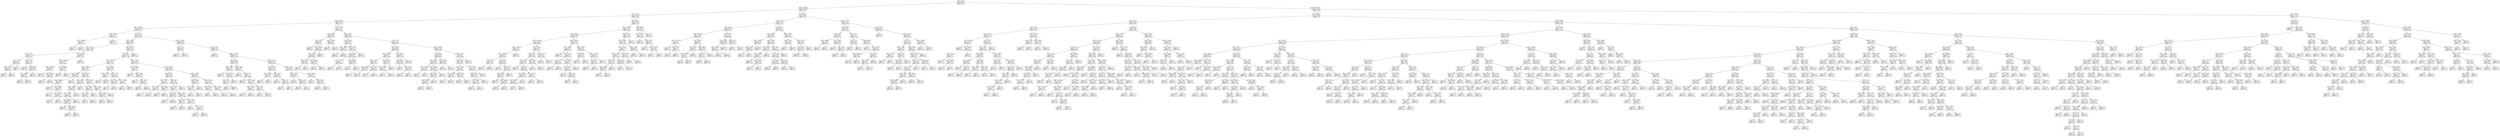 digraph Tree {
node [shape=box] ;
0 [label="X[7] <= 21.0\nmse = 282.451\nsamples = 772\nvalue = 35.504"] ;
1 [label="X[0] <= 360.8\nmse = 159.235\nsamples = 248\nvalue = 23.131"] ;
0 -> 1 [labeldistance=2.5, labelangle=45, headlabel="True"] ;
2 [label="X[7] <= 10.5\nmse = 72.362\nsamples = 177\nvalue = 17.999"] ;
1 -> 2 ;
3 [label="X[0] <= 254.75\nmse = 39.233\nsamples = 132\nvalue = 14.78"] ;
2 -> 3 ;
4 [label="X[6] <= 683.45\nmse = 26.313\nsamples = 87\nvalue = 12.827"] ;
3 -> 4 ;
5 [label="X[6] <= 669.3\nmse = 3.532\nsamples = 3\nvalue = 24.533"] ;
4 -> 5 ;
6 [label="X[1] <= 298.45\nmse = 0.176\nsamples = 2\nvalue = 25.84"] ;
5 -> 6 ;
7 [label="mse = 0.0\nsamples = 1\nvalue = 26.26"] ;
6 -> 7 ;
8 [label="mse = -0.0\nsamples = 1\nvalue = 25.42"] ;
6 -> 8 ;
9 [label="mse = -0.0\nsamples = 1\nvalue = 21.92"] ;
5 -> 9 ;
10 [label="X[4] <= 6.45\nmse = 22.057\nsamples = 84\nvalue = 12.409"] ;
4 -> 10 ;
11 [label="X[0] <= 155.0\nmse = 15.993\nsamples = 60\nvalue = 11.007"] ;
10 -> 11 ;
12 [label="X[7] <= 5.0\nmse = 11.338\nsamples = 13\nvalue = 7.664"] ;
11 -> 12 ;
13 [label="X[1] <= 167.7\nmse = 2.98\nsamples = 7\nvalue = 5.39"] ;
12 -> 13 ;
14 [label="X[1] <= 157.7\nmse = 1.229\nsamples = 3\nvalue = 3.893"] ;
13 -> 14 ;
15 [label="X[5] <= 887.5\nmse = 0.011\nsamples = 2\nvalue = 4.675"] ;
14 -> 15 ;
16 [label="mse = 0.0\nsamples = 1\nvalue = 4.57"] ;
15 -> 16 ;
17 [label="mse = -0.0\nsamples = 1\nvalue = 4.78"] ;
15 -> 17 ;
18 [label="mse = -0.0\nsamples = 1\nvalue = 2.33"] ;
14 -> 18 ;
19 [label="X[6] <= 777.7\nmse = 1.354\nsamples = 4\nvalue = 6.513"] ;
13 -> 19 ;
20 [label="mse = 0.0\nsamples = 1\nvalue = 4.83"] ;
19 -> 20 ;
21 [label="X[5] <= 987.2\nmse = 0.547\nsamples = 3\nvalue = 7.073"] ;
19 -> 21 ;
22 [label="X[6] <= 865.55\nmse = 0.09\nsamples = 2\nvalue = 6.58"] ;
21 -> 22 ;
23 [label="mse = 0.0\nsamples = 1\nvalue = 6.88"] ;
22 -> 23 ;
24 [label="mse = -0.0\nsamples = 1\nvalue = 6.28"] ;
22 -> 24 ;
25 [label="mse = 0.0\nsamples = 1\nvalue = 8.06"] ;
21 -> 25 ;
26 [label="X[1] <= 206.45\nmse = 8.018\nsamples = 6\nvalue = 10.317"] ;
12 -> 26 ;
27 [label="X[0] <= 134.35\nmse = 5.239\nsamples = 5\nvalue = 9.462"] ;
26 -> 27 ;
28 [label="X[6] <= 865.55\nmse = 6.035\nsamples = 3\nvalue = 10.477"] ;
27 -> 28 ;
29 [label="mse = 0.0\nsamples = 1\nvalue = 13.66"] ;
28 -> 29 ;
30 [label="X[6] <= 916.95\nmse = 1.452\nsamples = 2\nvalue = 8.885"] ;
28 -> 30 ;
31 [label="mse = 0.0\nsamples = 1\nvalue = 10.09"] ;
30 -> 31 ;
32 [label="mse = 0.0\nsamples = 1\nvalue = 7.68"] ;
30 -> 32 ;
33 [label="X[3] <= 188.85\nmse = 0.185\nsamples = 2\nvalue = 7.94"] ;
27 -> 33 ;
34 [label="mse = 0.0\nsamples = 1\nvalue = 7.51"] ;
33 -> 34 ;
35 [label="mse = 0.0\nsamples = 1\nvalue = 8.37"] ;
33 -> 35 ;
36 [label="mse = -0.0\nsamples = 1\nvalue = 14.59"] ;
26 -> 36 ;
37 [label="X[2] <= 168.1\nmse = 13.335\nsamples = 47\nvalue = 11.931"] ;
11 -> 37 ;
38 [label="X[7] <= 5.0\nmse = 11.68\nsamples = 46\nvalue = 11.728"] ;
37 -> 38 ;
39 [label="X[3] <= 196.75\nmse = 7.197\nsamples = 23\nvalue = 10.242"] ;
38 -> 39 ;
40 [label="X[6] <= 758.15\nmse = 5.959\nsamples = 17\nvalue = 11.063"] ;
39 -> 40 ;
41 [label="X[5] <= 1036.0\nmse = 0.309\nsamples = 5\nvalue = 12.964"] ;
40 -> 41 ;
42 [label="X[0] <= 210.85\nmse = 0.084\nsamples = 4\nvalue = 13.21"] ;
41 -> 42 ;
43 [label="mse = 0.0\nsamples = 1\nvalue = 12.79"] ;
42 -> 43 ;
44 [label="X[3] <= 190.25\nmse = 0.034\nsamples = 3\nvalue = 13.35"] ;
42 -> 44 ;
45 [label="mse = 0.0\nsamples = 1\nvalue = 13.12"] ;
44 -> 45 ;
46 [label="X[5] <= 1000.35\nmse = 0.011\nsamples = 2\nvalue = 13.465"] ;
44 -> 46 ;
47 [label="mse = 0.0\nsamples = 1\nvalue = 13.57"] ;
46 -> 47 ;
48 [label="mse = 0.0\nsamples = 1\nvalue = 13.36"] ;
46 -> 48 ;
49 [label="mse = -0.0\nsamples = 1\nvalue = 11.98"] ;
41 -> 49 ;
50 [label="X[3] <= 190.55\nmse = 6.18\nsamples = 12\nvalue = 10.271"] ;
40 -> 50 ;
51 [label="X[1] <= 21.05\nmse = 4.804\nsamples = 6\nvalue = 11.797"] ;
50 -> 51 ;
52 [label="X[5] <= 1058.1\nmse = 1.834\nsamples = 5\nvalue = 12.606"] ;
51 -> 52 ;
53 [label="X[3] <= 188.35\nmse = 1.228\nsamples = 4\nvalue = 13.068"] ;
52 -> 53 ;
54 [label="X[6] <= 820.25\nmse = 0.654\nsamples = 3\nvalue = 13.563"] ;
53 -> 54 ;
55 [label="mse = 0.0\nsamples = 1\nvalue = 12.47"] ;
54 -> 55 ;
56 [label="X[2] <= 119.65\nmse = 0.084\nsamples = 2\nvalue = 14.11"] ;
54 -> 56 ;
57 [label="mse = 0.0\nsamples = 1\nvalue = 13.82"] ;
56 -> 57 ;
58 [label="mse = 0.0\nsamples = 1\nvalue = 14.4"] ;
56 -> 58 ;
59 [label="mse = 0.0\nsamples = 1\nvalue = 11.58"] ;
53 -> 59 ;
60 [label="mse = 0.0\nsamples = 1\nvalue = 10.76"] ;
52 -> 60 ;
61 [label="mse = 0.0\nsamples = 1\nvalue = 7.75"] ;
51 -> 61 ;
62 [label="X[6] <= 841.15\nmse = 2.9\nsamples = 6\nvalue = 8.745"] ;
50 -> 62 ;
63 [label="X[1] <= 132.7\nmse = 0.879\nsamples = 3\nvalue = 10.19"] ;
62 -> 63 ;
64 [label="X[0] <= 214.3\nmse = 0.203\nsamples = 2\nvalue = 9.58"] ;
63 -> 64 ;
65 [label="mse = 0.0\nsamples = 1\nvalue = 9.13"] ;
64 -> 65 ;
66 [label="mse = 0.0\nsamples = 1\nvalue = 10.03"] ;
64 -> 66 ;
67 [label="mse = 0.0\nsamples = 1\nvalue = 11.41"] ;
63 -> 67 ;
68 [label="X[0] <= 243.0\nmse = 0.745\nsamples = 3\nvalue = 7.3"] ;
62 -> 68 ;
69 [label="X[0] <= 204.5\nmse = 0.055\nsamples = 2\nvalue = 6.705"] ;
68 -> 69 ;
70 [label="mse = 0.0\nsamples = 1\nvalue = 6.94"] ;
69 -> 70 ;
71 [label="mse = -0.0\nsamples = 1\nvalue = 6.47"] ;
69 -> 71 ;
72 [label="mse = 0.0\nsamples = 1\nvalue = 8.49"] ;
68 -> 72 ;
73 [label="X[0] <= 192.95\nmse = 3.388\nsamples = 6\nvalue = 7.917"] ;
39 -> 73 ;
74 [label="X[0] <= 175.35\nmse = 1.0\nsamples = 2\nvalue = 5.9"] ;
73 -> 74 ;
75 [label="mse = 0.0\nsamples = 1\nvalue = 6.9"] ;
74 -> 75 ;
76 [label="mse = -0.0\nsamples = 1\nvalue = 4.9"] ;
74 -> 76 ;
77 [label="X[1] <= 76.15\nmse = 1.531\nsamples = 4\nvalue = 8.925"] ;
73 -> 77 ;
78 [label="X[2] <= 70.5\nmse = 0.073\nsamples = 2\nvalue = 9.58"] ;
77 -> 78 ;
79 [label="mse = 0.0\nsamples = 1\nvalue = 9.31"] ;
78 -> 79 ;
80 [label="mse = 0.0\nsamples = 1\nvalue = 9.85"] ;
78 -> 80 ;
81 [label="X[1] <= 154.05\nmse = 2.132\nsamples = 2\nvalue = 8.27"] ;
77 -> 81 ;
82 [label="mse = 0.0\nsamples = 1\nvalue = 6.81"] ;
81 -> 82 ;
83 [label="mse = 0.0\nsamples = 1\nvalue = 9.73"] ;
81 -> 83 ;
84 [label="X[6] <= 720.2\nmse = 11.747\nsamples = 23\nvalue = 13.214"] ;
38 -> 84 ;
85 [label="X[0] <= 186.95\nmse = 11.407\nsamples = 4\nvalue = 17.6"] ;
84 -> 85 ;
86 [label="mse = 0.0\nsamples = 1\nvalue = 12.37"] ;
85 -> 86 ;
87 [label="X[3] <= 188.85\nmse = 3.053\nsamples = 3\nvalue = 19.343"] ;
85 -> 87 ;
88 [label="mse = 0.0\nsamples = 1\nvalue = 17.2"] ;
87 -> 88 ;
89 [label="X[5] <= 953.7\nmse = 1.134\nsamples = 2\nvalue = 20.415"] ;
87 -> 89 ;
90 [label="mse = 0.0\nsamples = 1\nvalue = 21.48"] ;
89 -> 90 ;
91 [label="mse = 0.0\nsamples = 1\nvalue = 19.35"] ;
89 -> 91 ;
92 [label="X[1] <= 128.25\nmse = 6.916\nsamples = 19\nvalue = 12.291"] ;
84 -> 92 ;
93 [label="X[0] <= 201.0\nmse = 3.963\nsamples = 12\nvalue = 11.308"] ;
92 -> 93 ;
94 [label="X[5] <= 1021.3\nmse = 2.56\nsamples = 4\nvalue = 9.505"] ;
93 -> 94 ;
95 [label="X[5] <= 953.0\nmse = 0.09\nsamples = 2\nvalue = 11.09"] ;
94 -> 95 ;
96 [label="mse = 0.0\nsamples = 1\nvalue = 11.39"] ;
95 -> 96 ;
97 [label="mse = 0.0\nsamples = 1\nvalue = 10.79"] ;
95 -> 97 ;
98 [label="X[5] <= 1104.2\nmse = 0.006\nsamples = 2\nvalue = 7.92"] ;
94 -> 98 ;
99 [label="mse = 0.0\nsamples = 1\nvalue = 8.0"] ;
98 -> 99 ;
100 [label="mse = 0.0\nsamples = 1\nvalue = 7.84"] ;
98 -> 100 ;
101 [label="X[4] <= 0.85\nmse = 2.227\nsamples = 8\nvalue = 12.209"] ;
93 -> 101 ;
102 [label="X[0] <= 237.0\nmse = 1.209\nsamples = 7\nvalue = 11.8"] ;
101 -> 102 ;
103 [label="X[0] <= 230.5\nmse = 0.348\nsamples = 2\nvalue = 10.58"] ;
102 -> 103 ;
104 [label="mse = 0.0\nsamples = 1\nvalue = 11.17"] ;
103 -> 104 ;
105 [label="mse = 0.0\nsamples = 1\nvalue = 9.99"] ;
103 -> 105 ;
106 [label="X[3] <= 185.35\nmse = 0.719\nsamples = 5\nvalue = 12.288"] ;
102 -> 106 ;
107 [label="X[5] <= 1105.5\nmse = 0.24\nsamples = 2\nvalue = 13.22"] ;
106 -> 107 ;
108 [label="mse = 0.0\nsamples = 1\nvalue = 12.73"] ;
107 -> 108 ;
109 [label="mse = 0.0\nsamples = 1\nvalue = 13.71"] ;
107 -> 109 ;
110 [label="X[0] <= 245.0\nmse = 0.073\nsamples = 3\nvalue = 11.667"] ;
106 -> 110 ;
111 [label="mse = 0.0\nsamples = 1\nvalue = 12.05"] ;
110 -> 111 ;
112 [label="X[0] <= 252.25\nmse = 0.0\nsamples = 2\nvalue = 11.475"] ;
110 -> 112 ;
113 [label="mse = 0.0\nsamples = 1\nvalue = 11.47"] ;
112 -> 113 ;
114 [label="mse = -0.0\nsamples = 1\nvalue = 11.48"] ;
112 -> 114 ;
115 [label="mse = -0.0\nsamples = 1\nvalue = 15.07"] ;
101 -> 115 ;
116 [label="X[5] <= 1002.5\nmse = 7.481\nsamples = 7\nvalue = 13.976"] ;
92 -> 116 ;
117 [label="X[6] <= 815.85\nmse = 1.282\nsamples = 3\nvalue = 16.233"] ;
116 -> 117 ;
118 [label="X[5] <= 950.4\nmse = 0.02\nsamples = 2\nvalue = 17.03"] ;
117 -> 118 ;
119 [label="mse = 0.0\nsamples = 1\nvalue = 16.89"] ;
118 -> 119 ;
120 [label="mse = 0.0\nsamples = 1\nvalue = 17.17"] ;
118 -> 120 ;
121 [label="mse = 0.0\nsamples = 1\nvalue = 14.64"] ;
117 -> 121 ;
122 [label="X[0] <= 195.55\nmse = 5.441\nsamples = 4\nvalue = 12.282"] ;
116 -> 122 ;
123 [label="X[6] <= 729.3\nmse = 0.308\nsamples = 2\nvalue = 10.175"] ;
122 -> 123 ;
124 [label="mse = 0.0\nsamples = 1\nvalue = 10.73"] ;
123 -> 124 ;
125 [label="mse = -0.0\nsamples = 1\nvalue = 9.62"] ;
123 -> 125 ;
126 [label="X[5] <= 1047.8\nmse = 1.69\nsamples = 2\nvalue = 14.39"] ;
122 -> 126 ;
127 [label="mse = 0.0\nsamples = 1\nvalue = 15.69"] ;
126 -> 127 ;
128 [label="mse = -0.0\nsamples = 1\nvalue = 13.09"] ;
126 -> 128 ;
129 [label="mse = 0.0\nsamples = 1\nvalue = 21.29"] ;
37 -> 129 ;
130 [label="X[3] <= 150.45\nmse = 20.015\nsamples = 24\nvalue = 15.914"] ;
10 -> 130 ;
131 [label="X[1] <= 27.3\nmse = 7.952\nsamples = 2\nvalue = 24.6"] ;
130 -> 131 ;
132 [label="mse = 0.0\nsamples = 1\nvalue = 21.78"] ;
131 -> 132 ;
133 [label="mse = 0.0\nsamples = 1\nvalue = 27.42"] ;
131 -> 133 ;
134 [label="X[4] <= 6.6\nmse = 13.63\nsamples = 22\nvalue = 15.125"] ;
130 -> 134 ;
135 [label="mse = 0.0\nsamples = 1\nvalue = 23.08"] ;
134 -> 135 ;
136 [label="X[0] <= 203.35\nmse = 11.122\nsamples = 21\nvalue = 14.746"] ;
134 -> 136 ;
137 [label="X[2] <= 125.3\nmse = 14.068\nsamples = 10\nvalue = 13.071"] ;
136 -> 137 ;
138 [label="X[5] <= 1028.7\nmse = 3.917\nsamples = 4\nvalue = 9.087"] ;
137 -> 138 ;
139 [label="mse = 0.0\nsamples = 1\nvalue = 12.18"] ;
138 -> 139 ;
140 [label="X[2] <= 124.75\nmse = 0.972\nsamples = 3\nvalue = 8.057"] ;
138 -> 140 ;
141 [label="X[4] <= 9.5\nmse = 0.002\nsamples = 2\nvalue = 7.36"] ;
140 -> 141 ;
142 [label="mse = 0.0\nsamples = 1\nvalue = 7.32"] ;
141 -> 142 ;
143 [label="mse = 0.0\nsamples = 1\nvalue = 7.4"] ;
141 -> 143 ;
144 [label="mse = 0.0\nsamples = 1\nvalue = 9.45"] ;
140 -> 144 ;
145 [label="X[0] <= 166.0\nmse = 3.203\nsamples = 6\nvalue = 15.727"] ;
137 -> 145 ;
146 [label="mse = 0.0\nsamples = 1\nvalue = 19.42"] ;
145 -> 146 ;
147 [label="X[4] <= 7.7\nmse = 0.57\nsamples = 5\nvalue = 14.988"] ;
145 -> 147 ;
148 [label="mse = 0.0\nsamples = 1\nvalue = 13.62"] ;
147 -> 148 ;
149 [label="X[2] <= 144.25\nmse = 0.128\nsamples = 4\nvalue = 15.33"] ;
147 -> 149 ;
150 [label="X[0] <= 179.05\nmse = 0.003\nsamples = 2\nvalue = 14.99"] ;
149 -> 150 ;
151 [label="mse = 0.0\nsamples = 1\nvalue = 14.94"] ;
150 -> 151 ;
152 [label="mse = 0.0\nsamples = 1\nvalue = 15.04"] ;
150 -> 152 ;
153 [label="X[4] <= 8.8\nmse = 0.022\nsamples = 2\nvalue = 15.67"] ;
149 -> 153 ;
154 [label="mse = 0.0\nsamples = 1\nvalue = 15.52"] ;
153 -> 154 ;
155 [label="mse = -0.0\nsamples = 1\nvalue = 15.82"] ;
153 -> 155 ;
156 [label="X[2] <= 121.75\nmse = 3.576\nsamples = 11\nvalue = 16.268"] ;
136 -> 156 ;
157 [label="X[6] <= 785.45\nmse = 2.943\nsamples = 5\nvalue = 15.104"] ;
156 -> 157 ;
158 [label="X[5] <= 1061.1\nmse = 1.638\nsamples = 2\nvalue = 16.72"] ;
157 -> 158 ;
159 [label="mse = 0.0\nsamples = 1\nvalue = 15.44"] ;
158 -> 159 ;
160 [label="mse = 0.0\nsamples = 1\nvalue = 18.0"] ;
158 -> 160 ;
161 [label="X[5] <= 997.8\nmse = 0.91\nsamples = 3\nvalue = 14.027"] ;
157 -> 161 ;
162 [label="mse = 0.0\nsamples = 1\nvalue = 15.36"] ;
161 -> 162 ;
163 [label="X[4] <= 7.7\nmse = 0.032\nsamples = 2\nvalue = 13.36"] ;
161 -> 163 ;
164 [label="mse = 0.0\nsamples = 1\nvalue = 13.18"] ;
163 -> 164 ;
165 [label="mse = 0.0\nsamples = 1\nvalue = 13.54"] ;
163 -> 165 ;
166 [label="X[4] <= 10.75\nmse = 2.033\nsamples = 6\nvalue = 17.238"] ;
156 -> 166 ;
167 [label="X[0] <= 212.85\nmse = 0.695\nsamples = 3\nvalue = 18.37"] ;
166 -> 167 ;
168 [label="mse = 0.0\nsamples = 1\nvalue = 19.52"] ;
167 -> 168 ;
169 [label="X[0] <= 214.3\nmse = 0.051\nsamples = 2\nvalue = 17.795"] ;
167 -> 169 ;
170 [label="mse = 0.0\nsamples = 1\nvalue = 17.57"] ;
169 -> 170 ;
171 [label="mse = -0.0\nsamples = 1\nvalue = 18.02"] ;
169 -> 171 ;
172 [label="X[3] <= 156.55\nmse = 0.81\nsamples = 3\nvalue = 16.107"] ;
166 -> 172 ;
173 [label="mse = 0.0\nsamples = 1\nvalue = 17.37"] ;
172 -> 173 ;
174 [label="X[0] <= 216.2\nmse = 0.018\nsamples = 2\nvalue = 15.475"] ;
172 -> 174 ;
175 [label="mse = 0.0\nsamples = 1\nvalue = 15.61"] ;
174 -> 175 ;
176 [label="mse = 0.0\nsamples = 1\nvalue = 15.34"] ;
174 -> 176 ;
177 [label="X[3] <= 177.25\nmse = 42.582\nsamples = 45\nvalue = 18.556"] ;
3 -> 177 ;
178 [label="X[7] <= 5.0\nmse = 30.556\nsamples = 8\nvalue = 27.542"] ;
177 -> 178 ;
179 [label="X[4] <= 9.0\nmse = 3.98\nsamples = 6\nvalue = 24.54"] ;
178 -> 179 ;
180 [label="mse = 0.0\nsamples = 1\nvalue = 28.8"] ;
179 -> 180 ;
181 [label="X[6] <= 834.35\nmse = 0.421\nsamples = 5\nvalue = 23.688"] ;
179 -> 181 ;
182 [label="X[2] <= 60.7\nmse = 0.085\nsamples = 4\nvalue = 23.985"] ;
181 -> 182 ;
183 [label="X[6] <= 779.75\nmse = 0.023\nsamples = 2\nvalue = 24.25"] ;
182 -> 183 ;
184 [label="mse = 0.0\nsamples = 1\nvalue = 24.1"] ;
183 -> 184 ;
185 [label="mse = 0.0\nsamples = 1\nvalue = 24.4"] ;
183 -> 185 ;
186 [label="X[6] <= 789.25\nmse = 0.006\nsamples = 2\nvalue = 23.72"] ;
182 -> 186 ;
187 [label="mse = 0.0\nsamples = 1\nvalue = 23.8"] ;
186 -> 187 ;
188 [label="mse = 0.0\nsamples = 1\nvalue = 23.64"] ;
186 -> 188 ;
189 [label="mse = -0.0\nsamples = 1\nvalue = 22.5"] ;
181 -> 189 ;
190 [label="X[3] <= 159.8\nmse = 2.103\nsamples = 2\nvalue = 36.55"] ;
178 -> 190 ;
191 [label="mse = 0.0\nsamples = 1\nvalue = 38.0"] ;
190 -> 191 ;
192 [label="mse = 0.0\nsamples = 1\nvalue = 35.1"] ;
190 -> 192 ;
193 [label="X[6] <= 749.5\nmse = 23.944\nsamples = 37\nvalue = 16.613"] ;
177 -> 193 ;
194 [label="X[1] <= 156.4\nmse = 34.079\nsamples = 7\nvalue = 22.539"] ;
193 -> 194 ;
195 [label="X[5] <= 986.0\nmse = 0.116\nsamples = 2\nvalue = 30.62"] ;
194 -> 195 ;
196 [label="mse = 0.0\nsamples = 1\nvalue = 30.28"] ;
195 -> 196 ;
197 [label="mse = 0.0\nsamples = 1\nvalue = 30.96"] ;
195 -> 197 ;
198 [label="X[0] <= 297.75\nmse = 11.09\nsamples = 5\nvalue = 19.306"] ;
194 -> 198 ;
199 [label="X[0] <= 280.4\nmse = 5.523\nsamples = 4\nvalue = 20.598"] ;
198 -> 199 ;
200 [label="X[5] <= 1019.5\nmse = 1.6\nsamples = 2\nvalue = 18.505"] ;
199 -> 200 ;
201 [label="mse = 0.0\nsamples = 1\nvalue = 19.77"] ;
200 -> 201 ;
202 [label="mse = 0.0\nsamples = 1\nvalue = 17.24"] ;
200 -> 202 ;
203 [label="X[3] <= 188.85\nmse = 0.689\nsamples = 2\nvalue = 22.69"] ;
199 -> 203 ;
204 [label="mse = 0.0\nsamples = 1\nvalue = 21.86"] ;
203 -> 204 ;
205 [label="mse = 0.0\nsamples = 1\nvalue = 23.52"] ;
203 -> 205 ;
206 [label="mse = 0.0\nsamples = 1\nvalue = 14.14"] ;
198 -> 206 ;
207 [label="X[7] <= 5.0\nmse = 11.474\nsamples = 30\nvalue = 15.23"] ;
193 -> 207 ;
208 [label="X[6] <= 827.5\nmse = 2.562\nsamples = 12\nvalue = 13.013"] ;
207 -> 208 ;
209 [label="X[5] <= 1001.5\nmse = 1.027\nsamples = 8\nvalue = 13.929"] ;
208 -> 209 ;
210 [label="X[3] <= 192.5\nmse = 0.135\nsamples = 5\nvalue = 13.24"] ;
209 -> 210 ;
211 [label="X[6] <= 813.0\nmse = 0.003\nsamples = 3\nvalue = 13.48"] ;
210 -> 211 ;
212 [label="mse = 0.0\nsamples = 1\nvalue = 13.4"] ;
211 -> 212 ;
213 [label="mse = -0.0\nsamples = 2\nvalue = 13.52"] ;
211 -> 213 ;
214 [label="X[6] <= 796.5\nmse = 0.116\nsamples = 2\nvalue = 12.88"] ;
210 -> 214 ;
215 [label="mse = 0.0\nsamples = 1\nvalue = 13.22"] ;
214 -> 215 ;
216 [label="mse = 0.0\nsamples = 1\nvalue = 12.54"] ;
214 -> 216 ;
217 [label="X[5] <= 1051.5\nmse = 0.406\nsamples = 3\nvalue = 15.077"] ;
209 -> 217 ;
218 [label="X[5] <= 1036.0\nmse = 0.137\nsamples = 2\nvalue = 14.68"] ;
217 -> 218 ;
219 [label="mse = 0.0\nsamples = 1\nvalue = 14.31"] ;
218 -> 219 ;
220 [label="mse = 0.0\nsamples = 1\nvalue = 15.05"] ;
218 -> 220 ;
221 [label="mse = 0.0\nsamples = 1\nvalue = 15.87"] ;
217 -> 221 ;
222 [label="X[5] <= 991.5\nmse = 0.605\nsamples = 4\nvalue = 11.182"] ;
208 -> 222 ;
223 [label="X[6] <= 853.3\nmse = 0.608\nsamples = 3\nvalue = 10.96"] ;
222 -> 223 ;
224 [label="mse = 0.0\nsamples = 1\nvalue = 9.87"] ;
223 -> 224 ;
225 [label="X[3] <= 191.5\nmse = 0.021\nsamples = 2\nvalue = 11.505"] ;
223 -> 225 ;
226 [label="mse = 0.0\nsamples = 1\nvalue = 11.36"] ;
225 -> 226 ;
227 [label="mse = 0.0\nsamples = 1\nvalue = 11.65"] ;
225 -> 227 ;
228 [label="mse = -0.0\nsamples = 1\nvalue = 11.85"] ;
222 -> 228 ;
229 [label="X[5] <= 1053.0\nmse = 11.956\nsamples = 18\nvalue = 16.708"] ;
207 -> 229 ;
230 [label="X[6] <= 846.3\nmse = 10.36\nsamples = 9\nvalue = 18.573"] ;
229 -> 230 ;
231 [label="X[5] <= 952.6\nmse = 8.064\nsamples = 7\nvalue = 19.653"] ;
230 -> 231 ;
232 [label="X[0] <= 308.5\nmse = 0.133\nsamples = 2\nvalue = 23.765"] ;
231 -> 232 ;
233 [label="mse = 0.0\nsamples = 1\nvalue = 24.13"] ;
232 -> 233 ;
234 [label="mse = -0.0\nsamples = 1\nvalue = 23.4"] ;
232 -> 234 ;
235 [label="X[5] <= 1048.5\nmse = 1.767\nsamples = 5\nvalue = 18.008"] ;
231 -> 235 ;
236 [label="X[0] <= 340.0\nmse = 0.596\nsamples = 4\nvalue = 17.44"] ;
235 -> 236 ;
237 [label="X[5] <= 995.0\nmse = 0.24\nsamples = 2\nvalue = 16.75"] ;
236 -> 237 ;
238 [label="mse = 0.0\nsamples = 1\nvalue = 16.26"] ;
237 -> 238 ;
239 [label="mse = -0.0\nsamples = 1\nvalue = 17.24"] ;
237 -> 239 ;
240 [label="mse = -0.0\nsamples = 2\nvalue = 18.13"] ;
236 -> 240 ;
241 [label="mse = 0.0\nsamples = 1\nvalue = 20.28"] ;
235 -> 241 ;
242 [label="X[6] <= 872.65\nmse = 0.038\nsamples = 2\nvalue = 14.795"] ;
230 -> 242 ;
243 [label="mse = 0.0\nsamples = 1\nvalue = 14.99"] ;
242 -> 243 ;
244 [label="mse = -0.0\nsamples = 1\nvalue = 14.6"] ;
242 -> 244 ;
245 [label="X[0] <= 337.0\nmse = 6.592\nsamples = 9\nvalue = 14.842"] ;
229 -> 245 ;
246 [label="X[0] <= 295.9\nmse = 2.633\nsamples = 8\nvalue = 15.571"] ;
245 -> 246 ;
247 [label="X[6] <= 771.65\nmse = 0.067\nsamples = 4\nvalue = 14.585"] ;
246 -> 247 ;
248 [label="X[5] <= 1080.2\nmse = 0.0\nsamples = 2\nvalue = 14.82"] ;
247 -> 248 ;
249 [label="mse = 0.0\nsamples = 1\nvalue = 14.8"] ;
248 -> 249 ;
250 [label="mse = 0.0\nsamples = 1\nvalue = 14.84"] ;
248 -> 250 ;
251 [label="X[0] <= 278.0\nmse = 0.022\nsamples = 2\nvalue = 14.35"] ;
247 -> 251 ;
252 [label="mse = 0.0\nsamples = 1\nvalue = 14.2"] ;
251 -> 252 ;
253 [label="mse = 0.0\nsamples = 1\nvalue = 14.5"] ;
251 -> 253 ;
254 [label="X[3] <= 189.0\nmse = 3.253\nsamples = 4\nvalue = 16.557"] ;
246 -> 254 ;
255 [label="X[6] <= 789.0\nmse = 1.867\nsamples = 3\nvalue = 17.343"] ;
254 -> 255 ;
256 [label="X[5] <= 1076.5\nmse = 0.469\nsamples = 2\nvalue = 18.225"] ;
255 -> 256 ;
257 [label="mse = 0.0\nsamples = 1\nvalue = 17.54"] ;
256 -> 257 ;
258 [label="mse = -0.0\nsamples = 1\nvalue = 18.91"] ;
256 -> 258 ;
259 [label="mse = -0.0\nsamples = 1\nvalue = 15.58"] ;
255 -> 259 ;
260 [label="mse = 0.0\nsamples = 1\nvalue = 14.2"] ;
254 -> 260 ;
261 [label="mse = -0.0\nsamples = 1\nvalue = 9.01"] ;
245 -> 261 ;
262 [label="X[4] <= 11.75\nmse = 49.949\nsamples = 45\nvalue = 27.443"] ;
2 -> 262 ;
263 [label="X[3] <= 190.15\nmse = 35.178\nsamples = 40\nvalue = 25.981"] ;
262 -> 263 ;
264 [label="X[5] <= 1054.6\nmse = 30.993\nsamples = 30\nvalue = 27.713"] ;
263 -> 264 ;
265 [label="X[2] <= 118.45\nmse = 21.639\nsamples = 18\nvalue = 30.386"] ;
264 -> 265 ;
266 [label="X[0] <= 270.9\nmse = 11.998\nsamples = 8\nvalue = 26.718"] ;
265 -> 266 ;
267 [label="X[6] <= 802.35\nmse = 3.386\nsamples = 7\nvalue = 25.581"] ;
266 -> 267 ;
268 [label="X[4] <= 6.1\nmse = 7.562\nsamples = 2\nvalue = 27.18"] ;
267 -> 268 ;
269 [label="mse = 0.0\nsamples = 1\nvalue = 29.93"] ;
268 -> 269 ;
270 [label="mse = 0.0\nsamples = 1\nvalue = 24.43"] ;
268 -> 270 ;
271 [label="X[2] <= 94.9\nmse = 0.285\nsamples = 5\nvalue = 24.942"] ;
267 -> 271 ;
272 [label="mse = 0.0\nsamples = 1\nvalue = 25.69"] ;
271 -> 272 ;
273 [label="X[6] <= 902.8\nmse = 0.181\nsamples = 4\nvalue = 24.755"] ;
271 -> 273 ;
274 [label="X[2] <= 96.2\nmse = 0.073\nsamples = 3\nvalue = 24.55"] ;
273 -> 274 ;
275 [label="mse = 0.0\nsamples = 1\nvalue = 24.92"] ;
274 -> 275 ;
276 [label="X[6] <= 886.05\nmse = 0.007\nsamples = 2\nvalue = 24.365"] ;
274 -> 276 ;
277 [label="mse = 0.0\nsamples = 1\nvalue = 24.45"] ;
276 -> 277 ;
278 [label="mse = -0.0\nsamples = 1\nvalue = 24.28"] ;
276 -> 278 ;
279 [label="mse = -0.0\nsamples = 1\nvalue = 25.37"] ;
273 -> 279 ;
280 [label="mse = -0.0\nsamples = 1\nvalue = 34.67"] ;
266 -> 280 ;
281 [label="X[0] <= 214.2\nmse = 9.977\nsamples = 10\nvalue = 33.32"] ;
265 -> 281 ;
282 [label="X[3] <= 173.7\nmse = 3.474\nsamples = 8\nvalue = 31.979"] ;
281 -> 282 ;
283 [label="X[3] <= 155.7\nmse = 3.259\nsamples = 6\nvalue = 31.417"] ;
282 -> 283 ;
284 [label="mse = 0.0\nsamples = 1\nvalue = 33.7"] ;
283 -> 284 ;
285 [label="X[4] <= 8.8\nmse = 2.659\nsamples = 5\nvalue = 30.96"] ;
283 -> 285 ;
286 [label="X[6] <= 824.95\nmse = 2.285\nsamples = 3\nvalue = 31.887"] ;
285 -> 286 ;
287 [label="X[1] <= 62.75\nmse = 0.003\nsamples = 2\nvalue = 32.955"] ;
286 -> 287 ;
288 [label="mse = 0.0\nsamples = 1\nvalue = 33.01"] ;
287 -> 288 ;
289 [label="mse = 0.0\nsamples = 1\nvalue = 32.9"] ;
287 -> 289 ;
290 [label="mse = 0.0\nsamples = 1\nvalue = 29.75"] ;
286 -> 290 ;
291 [label="X[2] <= 167.05\nmse = 0.0\nsamples = 2\nvalue = 29.57"] ;
285 -> 291 ;
292 [label="mse = 0.0\nsamples = 1\nvalue = 29.55"] ;
291 -> 292 ;
293 [label="mse = -0.0\nsamples = 1\nvalue = 29.59"] ;
291 -> 293 ;
294 [label="X[6] <= 746.7\nmse = 0.331\nsamples = 2\nvalue = 33.665"] ;
282 -> 294 ;
295 [label="mse = 0.0\nsamples = 1\nvalue = 33.09"] ;
294 -> 295 ;
296 [label="mse = -0.0\nsamples = 1\nvalue = 34.24"] ;
294 -> 296 ;
297 [label="X[3] <= 157.55\nmse = 0.007\nsamples = 2\nvalue = 38.685"] ;
281 -> 297 ;
298 [label="mse = 0.0\nsamples = 1\nvalue = 38.6"] ;
297 -> 298 ;
299 [label="mse = -0.0\nsamples = 1\nvalue = 38.77"] ;
297 -> 299 ;
300 [label="X[0] <= 201.15\nmse = 18.239\nsamples = 12\nvalue = 23.704"] ;
264 -> 300 ;
301 [label="X[3] <= 140.05\nmse = 5.558\nsamples = 7\nvalue = 21.721"] ;
300 -> 301 ;
302 [label="mse = 0.0\nsamples = 1\nvalue = 17.82"] ;
301 -> 302 ;
303 [label="X[0] <= 175.15\nmse = 3.524\nsamples = 6\nvalue = 22.372"] ;
301 -> 303 ;
304 [label="X[1] <= 21.1\nmse = 0.97\nsamples = 2\nvalue = 24.495"] ;
303 -> 304 ;
305 [label="mse = 0.0\nsamples = 1\nvalue = 25.48"] ;
304 -> 305 ;
306 [label="mse = 0.0\nsamples = 1\nvalue = 23.51"] ;
304 -> 306 ;
307 [label="X[5] <= 1083.55\nmse = 1.42\nsamples = 4\nvalue = 21.31"] ;
303 -> 307 ;
308 [label="X[3] <= 168.1\nmse = 1.01\nsamples = 3\nvalue = 20.84"] ;
307 -> 308 ;
309 [label="mse = 0.0\nsamples = 1\nvalue = 19.42"] ;
308 -> 309 ;
310 [label="X[4] <= 7.9\nmse = 0.003\nsamples = 2\nvalue = 21.55"] ;
308 -> 310 ;
311 [label="mse = 0.0\nsamples = 1\nvalue = 21.6"] ;
310 -> 311 ;
312 [label="mse = 0.0\nsamples = 1\nvalue = 21.5"] ;
310 -> 312 ;
313 [label="mse = -0.0\nsamples = 1\nvalue = 22.72"] ;
307 -> 313 ;
314 [label="X[0] <= 213.75\nmse = 22.785\nsamples = 5\nvalue = 26.48"] ;
300 -> 314 ;
315 [label="X[2] <= 74.65\nmse = 0.23\nsamples = 2\nvalue = 30.87"] ;
314 -> 315 ;
316 [label="mse = 0.0\nsamples = 1\nvalue = 30.39"] ;
315 -> 316 ;
317 [label="mse = 0.0\nsamples = 1\nvalue = 31.35"] ;
315 -> 317 ;
318 [label="X[3] <= 177.85\nmse = 16.407\nsamples = 3\nvalue = 23.553"] ;
314 -> 318 ;
319 [label="X[6] <= 786.7\nmse = 0.13\nsamples = 2\nvalue = 26.41"] ;
318 -> 319 ;
320 [label="mse = 0.0\nsamples = 1\nvalue = 26.77"] ;
319 -> 320 ;
321 [label="mse = 0.0\nsamples = 1\nvalue = 26.05"] ;
319 -> 321 ;
322 [label="mse = -0.0\nsamples = 1\nvalue = 17.84"] ;
318 -> 322 ;
323 [label="X[6] <= 870.5\nmse = 11.726\nsamples = 10\nvalue = 20.784"] ;
263 -> 323 ;
324 [label="X[0] <= 330.5\nmse = 5.238\nsamples = 9\nvalue = 21.667"] ;
323 -> 324 ;
325 [label="X[3] <= 200.45\nmse = 1.71\nsamples = 7\nvalue = 20.776"] ;
324 -> 325 ;
326 [label="X[2] <= 118.25\nmse = 0.712\nsamples = 5\nvalue = 21.306"] ;
325 -> 326 ;
327 [label="X[6] <= 854.1\nmse = 0.214\nsamples = 3\nvalue = 21.907"] ;
326 -> 327 ;
328 [label="X[6] <= 804.9\nmse = 0.008\nsamples = 2\nvalue = 22.23"] ;
327 -> 328 ;
329 [label="mse = 0.0\nsamples = 1\nvalue = 22.32"] ;
328 -> 329 ;
330 [label="mse = 0.0\nsamples = 1\nvalue = 22.14"] ;
328 -> 330 ;
331 [label="mse = -0.0\nsamples = 1\nvalue = 21.26"] ;
327 -> 331 ;
332 [label="X[3] <= 194.2\nmse = 0.106\nsamples = 2\nvalue = 20.405"] ;
326 -> 332 ;
333 [label="mse = 0.0\nsamples = 1\nvalue = 20.73"] ;
332 -> 333 ;
334 [label="mse = -0.0\nsamples = 1\nvalue = 20.08"] ;
332 -> 334 ;
335 [label="X[6] <= 808.5\nmse = 1.742\nsamples = 2\nvalue = 19.45"] ;
325 -> 335 ;
336 [label="mse = 0.0\nsamples = 1\nvalue = 20.77"] ;
335 -> 336 ;
337 [label="mse = 0.0\nsamples = 1\nvalue = 18.13"] ;
335 -> 337 ;
338 [label="X[6] <= 778.0\nmse = 5.085\nsamples = 2\nvalue = 24.785"] ;
324 -> 338 ;
339 [label="mse = 0.0\nsamples = 1\nvalue = 22.53"] ;
338 -> 339 ;
340 [label="mse = -0.0\nsamples = 1\nvalue = 27.04"] ;
338 -> 340 ;
341 [label="mse = 0.0\nsamples = 1\nvalue = 12.84"] ;
323 -> 341 ;
342 [label="X[6] <= 894.4\nmse = 14.098\nsamples = 5\nvalue = 39.144"] ;
262 -> 342 ;
343 [label="X[3] <= 142.05\nmse = 7.168\nsamples = 4\nvalue = 40.59"] ;
342 -> 343 ;
344 [label="mse = 0.0\nsamples = 1\nvalue = 35.96"] ;
343 -> 344 ;
345 [label="X[2] <= 98.1\nmse = 0.03\nsamples = 3\nvalue = 42.133"] ;
343 -> 345 ;
346 [label="mse = 0.0\nsamples = 1\nvalue = 41.89"] ;
345 -> 346 ;
347 [label="X[2] <= 111.95\nmse = 0.001\nsamples = 2\nvalue = 42.255"] ;
345 -> 347 ;
348 [label="mse = 0.0\nsamples = 1\nvalue = 42.29"] ;
347 -> 348 ;
349 [label="mse = 0.0\nsamples = 1\nvalue = 42.22"] ;
347 -> 349 ;
350 [label="mse = -0.0\nsamples = 1\nvalue = 33.36"] ;
342 -> 350 ;
351 [label="X[3] <= 183.4\nmse = 146.538\nsamples = 71\nvalue = 35.923"] ;
1 -> 351 ;
352 [label="X[7] <= 5.0\nmse = 102.737\nsamples = 41\nvalue = 41.348"] ;
351 -> 352 ;
353 [label="X[2] <= 39.5\nmse = 33.875\nsamples = 19\nvalue = 33.622"] ;
352 -> 353 ;
354 [label="X[0] <= 388.4\nmse = 13.474\nsamples = 12\nvalue = 36.67"] ;
353 -> 354 ;
355 [label="X[3] <= 145.75\nmse = 5.31\nsamples = 6\nvalue = 34.1"] ;
354 -> 355 ;
356 [label="mse = 0.0\nsamples = 1\nvalue = 29.0"] ;
355 -> 356 ;
357 [label="X[3] <= 167.5\nmse = 0.13\nsamples = 5\nvalue = 35.12"] ;
355 -> 357 ;
358 [label="mse = -0.0\nsamples = 4\nvalue = 35.3"] ;
357 -> 358 ;
359 [label="mse = 0.0\nsamples = 1\nvalue = 34.4"] ;
357 -> 359 ;
360 [label="X[1] <= 100.5\nmse = 8.427\nsamples = 6\nvalue = 39.24"] ;
354 -> 360 ;
361 [label="X[3] <= 160.2\nmse = 0.05\nsamples = 3\nvalue = 41.347"] ;
360 -> 361 ;
362 [label="X[5] <= 899.45\nmse = 0.01\nsamples = 2\nvalue = 41.2"] ;
361 -> 362 ;
363 [label="mse = 0.0\nsamples = 1\nvalue = 41.3"] ;
362 -> 363 ;
364 [label="mse = -0.0\nsamples = 1\nvalue = 41.1"] ;
362 -> 364 ;
365 [label="mse = 0.0\nsamples = 1\nvalue = 41.64"] ;
361 -> 365 ;
366 [label="X[6] <= 863.8\nmse = 7.929\nsamples = 3\nvalue = 37.133"] ;
360 -> 366 ;
367 [label="X[0] <= 472.0\nmse = 1.44\nsamples = 2\nvalue = 39.0"] ;
366 -> 367 ;
368 [label="mse = 0.0\nsamples = 1\nvalue = 40.2"] ;
367 -> 368 ;
369 [label="mse = 0.0\nsamples = 1\nvalue = 37.8"] ;
367 -> 369 ;
370 [label="mse = 0.0\nsamples = 1\nvalue = 33.4"] ;
366 -> 370 ;
371 [label="X[4] <= 12.75\nmse = 25.607\nsamples = 7\nvalue = 28.396"] ;
353 -> 371 ;
372 [label="X[0] <= 435.0\nmse = 24.899\nsamples = 5\nvalue = 30.102"] ;
371 -> 372 ;
373 [label="X[2] <= 113.0\nmse = 1.904\nsamples = 2\nvalue = 33.39"] ;
372 -> 373 ;
374 [label="mse = 0.0\nsamples = 1\nvalue = 34.77"] ;
373 -> 374 ;
375 [label="mse = -0.0\nsamples = 1\nvalue = 32.01"] ;
373 -> 375 ;
376 [label="mse = 28.216\nsamples = 3\nvalue = 27.91"] ;
372 -> 376 ;
377 [label="X[4] <= 14.1\nmse = 1.904\nsamples = 2\nvalue = 24.13"] ;
371 -> 377 ;
378 [label="mse = 0.0\nsamples = 1\nvalue = 25.51"] ;
377 -> 378 ;
379 [label="mse = -0.0\nsamples = 1\nvalue = 22.75"] ;
377 -> 379 ;
380 [label="X[2] <= 39.5\nmse = 66.124\nsamples = 22\nvalue = 48.021"] ;
352 -> 380 ;
381 [label="X[0] <= 382.45\nmse = 68.24\nsamples = 16\nvalue = 49.973"] ;
380 -> 381 ;
382 [label="X[5] <= 935.4\nmse = 145.49\nsamples = 5\nvalue = 45.32"] ;
381 -> 382 ;
383 [label="X[4] <= 16.75\nmse = 0.062\nsamples = 2\nvalue = 45.95"] ;
382 -> 383 ;
384 [label="mse = 0.0\nsamples = 1\nvalue = 46.2"] ;
383 -> 384 ;
385 [label="mse = 0.0\nsamples = 1\nvalue = 45.7"] ;
383 -> 385 ;
386 [label="mse = 242.0\nsamples = 3\nvalue = 44.9"] ;
382 -> 386 ;
387 [label="X[6] <= 792.6\nmse = 18.812\nsamples = 11\nvalue = 52.088"] ;
381 -> 387 ;
388 [label="X[7] <= 10.5\nmse = 8.249\nsamples = 4\nvalue = 56.765"] ;
387 -> 388 ;
389 [label="X[0] <= 432.45\nmse = 7.012\nsamples = 3\nvalue = 55.767"] ;
388 -> 389 ;
390 [label="mse = 0.0\nsamples = 1\nvalue = 59.09"] ;
389 -> 390 ;
391 [label="X[6] <= 697.25\nmse = 2.235\nsamples = 2\nvalue = 54.105"] ;
389 -> 391 ;
392 [label="mse = 0.0\nsamples = 1\nvalue = 52.61"] ;
391 -> 392 ;
393 [label="mse = -0.0\nsamples = 1\nvalue = 55.6"] ;
391 -> 393 ;
394 [label="mse = -0.0\nsamples = 1\nvalue = 59.76"] ;
388 -> 394 ;
395 [label="X[5] <= 941.4\nmse = 5.207\nsamples = 7\nvalue = 49.416"] ;
387 -> 395 ;
396 [label="X[4] <= 17.55\nmse = 1.808\nsamples = 6\nvalue = 48.635"] ;
395 -> 396 ;
397 [label="X[3] <= 149.75\nmse = 0.322\nsamples = 4\nvalue = 49.528"] ;
396 -> 397 ;
398 [label="mse = 0.0\nsamples = 1\nvalue = 50.51"] ;
397 -> 398 ;
399 [label="mse = 0.0\nsamples = 3\nvalue = 49.2"] ;
397 -> 399 ;
400 [label="X[4] <= 23.4\nmse = 0.002\nsamples = 2\nvalue = 46.85"] ;
396 -> 400 ;
401 [label="mse = 0.0\nsamples = 1\nvalue = 46.8"] ;
400 -> 401 ;
402 [label="mse = 0.0\nsamples = 1\nvalue = 46.9"] ;
400 -> 402 ;
403 [label="mse = -0.0\nsamples = 1\nvalue = 54.1"] ;
395 -> 403 ;
404 [label="X[4] <= 10.25\nmse = 23.216\nsamples = 6\nvalue = 42.815"] ;
380 -> 404 ;
405 [label="X[3] <= 173.0\nmse = 0.416\nsamples = 2\nvalue = 39.645"] ;
404 -> 405 ;
406 [label="mse = 0.0\nsamples = 1\nvalue = 40.29"] ;
405 -> 406 ;
407 [label="mse = 0.0\nsamples = 1\nvalue = 39.0"] ;
405 -> 407 ;
408 [label="X[4] <= 12.75\nmse = 27.08\nsamples = 4\nvalue = 44.4"] ;
404 -> 408 ;
409 [label="X[2] <= 86.5\nmse = 35.106\nsamples = 3\nvalue = 43.9"] ;
408 -> 409 ;
410 [label="mse = 48.93\nsamples = 2\nvalue = 45.015"] ;
409 -> 410 ;
411 [label="mse = 0.0\nsamples = 1\nvalue = 41.67"] ;
409 -> 411 ;
412 [label="mse = 0.0\nsamples = 1\nvalue = 45.9"] ;
408 -> 412 ;
413 [label="X[6] <= 710.05\nmse = 111.191\nsamples = 30\nvalue = 28.508"] ;
351 -> 413 ;
414 [label="X[3] <= 194.5\nmse = 63.09\nsamples = 13\nvalue = 37.456"] ;
413 -> 414 ;
415 [label="X[7] <= 5.0\nmse = 58.879\nsamples = 5\nvalue = 44.004"] ;
414 -> 415 ;
416 [label="X[6] <= 660.45\nmse = 7.562\nsamples = 2\nvalue = 36.55"] ;
415 -> 416 ;
417 [label="mse = 0.0\nsamples = 1\nvalue = 33.8"] ;
416 -> 417 ;
418 [label="mse = -0.0\nsamples = 1\nvalue = 39.3"] ;
416 -> 418 ;
419 [label="X[3] <= 187.5\nmse = 31.355\nsamples = 3\nvalue = 48.973"] ;
415 -> 419 ;
420 [label="mse = 0.0\nsamples = 1\nvalue = 56.1"] ;
419 -> 420 ;
421 [label="X[7] <= 10.5\nmse = 8.94\nsamples = 2\nvalue = 45.41"] ;
419 -> 421 ;
422 [label="mse = 0.0\nsamples = 1\nvalue = 42.42"] ;
421 -> 422 ;
423 [label="mse = 0.0\nsamples = 1\nvalue = 48.4"] ;
421 -> 423 ;
424 [label="X[7] <= 5.0\nmse = 22.177\nsamples = 8\nvalue = 33.364"] ;
414 -> 424 ;
425 [label="X[4] <= 1.95\nmse = 0.051\nsamples = 2\nvalue = 25.835"] ;
424 -> 425 ;
426 [label="mse = 0.0\nsamples = 1\nvalue = 26.06"] ;
425 -> 426 ;
427 [label="mse = -0.0\nsamples = 1\nvalue = 25.61"] ;
425 -> 427 ;
428 [label="X[5] <= 852.0\nmse = 4.361\nsamples = 6\nvalue = 35.873"] ;
424 -> 428 ;
429 [label="mse = 0.0\nsamples = 1\nvalue = 37.92"] ;
428 -> 429 ;
430 [label="X[0] <= 483.0\nmse = 4.228\nsamples = 5\nvalue = 35.464"] ;
428 -> 430 ;
431 [label="X[0] <= 451.25\nmse = 3.098\nsamples = 2\nvalue = 36.84"] ;
430 -> 431 ;
432 [label="mse = 0.0\nsamples = 1\nvalue = 35.08"] ;
431 -> 432 ;
433 [label="mse = -0.0\nsamples = 1\nvalue = 38.6"] ;
431 -> 433 ;
434 [label="X[7] <= 10.5\nmse = 2.877\nsamples = 3\nvalue = 34.547"] ;
430 -> 434 ;
435 [label="X[4] <= 1.95\nmse = 0.02\nsamples = 2\nvalue = 33.35"] ;
434 -> 435 ;
436 [label="mse = 0.0\nsamples = 1\nvalue = 33.21"] ;
435 -> 436 ;
437 [label="mse = -0.0\nsamples = 1\nvalue = 33.49"] ;
435 -> 437 ;
438 [label="mse = -0.0\nsamples = 1\nvalue = 36.94"] ;
434 -> 438 ;
439 [label="X[7] <= 2.0\nmse = 39.913\nsamples = 17\nvalue = 21.665"] ;
413 -> 439 ;
440 [label="mse = 0.0\nsamples = 1\nvalue = 6.27"] ;
439 -> 440 ;
441 [label="X[5] <= 1076.2\nmse = 26.67\nsamples = 16\nvalue = 22.627"] ;
439 -> 441 ;
442 [label="X[7] <= 5.0\nmse = 15.028\nsamples = 14\nvalue = 24.001"] ;
441 -> 442 ;
443 [label="X[6] <= 739.5\nmse = 13.501\nsamples = 5\nvalue = 20.36"] ;
442 -> 443 ;
444 [label="X[6] <= 716.6\nmse = 0.0\nsamples = 2\nvalue = 24.395"] ;
443 -> 444 ;
445 [label="mse = 0.0\nsamples = 1\nvalue = 24.4"] ;
444 -> 445 ;
446 [label="mse = 0.0\nsamples = 1\nvalue = 24.39"] ;
444 -> 446 ;
447 [label="X[5] <= 953.3\nmse = 4.412\nsamples = 3\nvalue = 17.67"] ;
443 -> 447 ;
448 [label="X[5] <= 940.3\nmse = 0.002\nsamples = 2\nvalue = 19.155"] ;
447 -> 448 ;
449 [label="mse = 0.0\nsamples = 1\nvalue = 19.11"] ;
448 -> 449 ;
450 [label="mse = -0.0\nsamples = 1\nvalue = 19.2"] ;
448 -> 450 ;
451 [label="mse = -0.0\nsamples = 1\nvalue = 14.7"] ;
447 -> 451 ;
452 [label="X[0] <= 398.5\nmse = 4.417\nsamples = 9\nvalue = 26.024"] ;
442 -> 452 ;
453 [label="X[5] <= 1043.8\nmse = 2.587\nsamples = 8\nvalue = 25.51"] ;
452 -> 453 ;
454 [label="X[6] <= 774.3\nmse = 2.482\nsamples = 6\nvalue = 26.002"] ;
453 -> 454 ;
455 [label="X[7] <= 10.5\nmse = 2.253\nsamples = 5\nvalue = 25.654"] ;
454 -> 455 ;
456 [label="X[6] <= 760.5\nmse = 1.49\nsamples = 3\nvalue = 24.91"] ;
455 -> 456 ;
457 [label="X[5] <= 1039.3\nmse = 0.093\nsamples = 2\nvalue = 25.755"] ;
456 -> 457 ;
458 [label="mse = 0.0\nsamples = 1\nvalue = 26.06"] ;
457 -> 458 ;
459 [label="mse = -0.0\nsamples = 1\nvalue = 25.45"] ;
457 -> 459 ;
460 [label="mse = 0.0\nsamples = 1\nvalue = 23.22"] ;
456 -> 460 ;
461 [label="X[5] <= 984.75\nmse = 1.322\nsamples = 2\nvalue = 26.77"] ;
455 -> 461 ;
462 [label="mse = 0.0\nsamples = 1\nvalue = 27.92"] ;
461 -> 462 ;
463 [label="mse = -0.0\nsamples = 1\nvalue = 25.62"] ;
461 -> 463 ;
464 [label="mse = -0.0\nsamples = 1\nvalue = 27.74"] ;
454 -> 464 ;
465 [label="X[0] <= 382.25\nmse = 0.001\nsamples = 2\nvalue = 24.035"] ;
453 -> 465 ;
466 [label="mse = 0.0\nsamples = 1\nvalue = 24.0"] ;
465 -> 466 ;
467 [label="mse = 0.0\nsamples = 1\nvalue = 24.07"] ;
465 -> 467 ;
468 [label="mse = -0.0\nsamples = 1\nvalue = 30.14"] ;
452 -> 468 ;
469 [label="X[3] <= 185.85\nmse = 2.356\nsamples = 2\nvalue = 13.005"] ;
441 -> 469 ;
470 [label="mse = 0.0\nsamples = 1\nvalue = 14.54"] ;
469 -> 470 ;
471 [label="mse = 0.0\nsamples = 1\nvalue = 11.47"] ;
469 -> 471 ;
472 [label="X[0] <= 357.5\nmse = 234.022\nsamples = 524\nvalue = 41.359"] ;
0 -> 472 [labeldistance=2.5, labelangle=-45, headlabel="False"] ;
473 [label="X[0] <= 166.45\nmse = 164.904\nsamples = 412\nvalue = 37.06"] ;
472 -> 473 ;
474 [label="X[1] <= 115.5\nmse = 87.647\nsamples = 101\nvalue = 26.497"] ;
473 -> 474 ;
475 [label="X[7] <= 42.0\nmse = 47.217\nsamples = 31\nvalue = 17.919"] ;
474 -> 475 ;
476 [label="X[4] <= 6.9\nmse = 15.022\nsamples = 27\nvalue = 15.779"] ;
475 -> 476 ;
477 [label="X[3] <= 169.9\nmse = 13.719\nsamples = 5\nvalue = 20.59"] ;
476 -> 477 ;
478 [label="mse = 0.0\nsamples = 1\nvalue = 26.2"] ;
477 -> 478 ;
479 [label="X[2] <= 194.0\nmse = 7.314\nsamples = 4\nvalue = 19.188"] ;
477 -> 479 ;
480 [label="X[4] <= 2.25\nmse = 3.173\nsamples = 3\nvalue = 20.47"] ;
479 -> 480 ;
481 [label="mse = 0.0\nsamples = 1\nvalue = 17.96"] ;
480 -> 481 ;
482 [label="X[0] <= 150.55\nmse = 0.034\nsamples = 2\nvalue = 21.725"] ;
480 -> 482 ;
483 [label="mse = 0.0\nsamples = 1\nvalue = 21.91"] ;
482 -> 483 ;
484 [label="mse = -0.0\nsamples = 1\nvalue = 21.54"] ;
482 -> 484 ;
485 [label="mse = 0.0\nsamples = 1\nvalue = 15.34"] ;
479 -> 485 ;
486 [label="X[1] <= 57.3\nmse = 8.861\nsamples = 22\nvalue = 14.685"] ;
476 -> 486 ;
487 [label="X[4] <= 11.35\nmse = 6.651\nsamples = 20\nvalue = 14.154"] ;
486 -> 487 ;
488 [label="X[5] <= 929.5\nmse = 2.645\nsamples = 8\nvalue = 11.551"] ;
487 -> 488 ;
489 [label="X[6] <= 790.5\nmse = 0.676\nsamples = 3\nvalue = 9.607"] ;
488 -> 489 ;
490 [label="mse = 0.0\nsamples = 1\nvalue = 8.54"] ;
489 -> 490 ;
491 [label="X[4] <= 8.4\nmse = 0.16\nsamples = 2\nvalue = 10.14"] ;
489 -> 491 ;
492 [label="mse = 0.0\nsamples = 1\nvalue = 10.54"] ;
491 -> 492 ;
493 [label="mse = -0.0\nsamples = 1\nvalue = 9.74"] ;
491 -> 493 ;
494 [label="X[4] <= 9.55\nmse = 0.196\nsamples = 5\nvalue = 12.718"] ;
488 -> 494 ;
495 [label="X[3] <= 188.5\nmse = 0.017\nsamples = 3\nvalue = 12.367"] ;
494 -> 495 ;
496 [label="mse = 0.0\nsamples = 1\nvalue = 12.18"] ;
495 -> 496 ;
497 [label="mse = 0.0\nsamples = 2\nvalue = 12.46"] ;
495 -> 497 ;
498 [label="X[0] <= 139.9\nmse = 0.002\nsamples = 2\nvalue = 13.245"] ;
494 -> 498 ;
499 [label="mse = 0.0\nsamples = 1\nvalue = 13.29"] ;
498 -> 499 ;
500 [label="mse = 0.0\nsamples = 1\nvalue = 13.2"] ;
498 -> 500 ;
501 [label="X[2] <= 162.65\nmse = 1.792\nsamples = 12\nvalue = 15.89"] ;
487 -> 501 ;
502 [label="X[6] <= 779.5\nmse = 0.001\nsamples = 3\nvalue = 18.003"] ;
501 -> 502 ;
503 [label="mse = 0.0\nsamples = 2\nvalue = 18.03"] ;
502 -> 503 ;
504 [label="mse = -0.0\nsamples = 1\nvalue = 17.95"] ;
502 -> 504 ;
505 [label="X[5] <= 1032.85\nmse = 0.404\nsamples = 9\nvalue = 15.186"] ;
501 -> 505 ;
506 [label="X[2] <= 192.0\nmse = 0.035\nsamples = 8\nvalue = 15.401"] ;
505 -> 506 ;
507 [label="X[4] <= 16.45\nmse = 0.004\nsamples = 6\nvalue = 15.505"] ;
506 -> 507 ;
508 [label="X[2] <= 183.0\nmse = 0.001\nsamples = 4\nvalue = 15.548"] ;
507 -> 508 ;
509 [label="X[6] <= 884.15\nmse = 0.0\nsamples = 2\nvalue = 15.525"] ;
508 -> 509 ;
510 [label="mse = 0.0\nsamples = 1\nvalue = 15.52"] ;
509 -> 510 ;
511 [label="mse = 0.0\nsamples = 1\nvalue = 15.53"] ;
509 -> 511 ;
512 [label="mse = 0.0\nsamples = 2\nvalue = 15.57"] ;
508 -> 512 ;
513 [label="mse = -0.0\nsamples = 2\nvalue = 15.42"] ;
507 -> 513 ;
514 [label="mse = -0.0\nsamples = 2\nvalue = 15.09"] ;
506 -> 514 ;
515 [label="mse = -0.0\nsamples = 1\nvalue = 13.46"] ;
505 -> 515 ;
516 [label="mse = -0.0\nsamples = 2\nvalue = 19.99"] ;
486 -> 516 ;
517 [label="X[3] <= 170.15\nmse = 24.849\nsamples = 4\nvalue = 32.368"] ;
475 -> 517 ;
518 [label="X[7] <= 78.0\nmse = 0.49\nsamples = 2\nvalue = 37.26"] ;
517 -> 518 ;
519 [label="mse = 0.0\nsamples = 1\nvalue = 36.56"] ;
518 -> 519 ;
520 [label="mse = -0.0\nsamples = 1\nvalue = 37.96"] ;
518 -> 520 ;
521 [label="X[3] <= 184.25\nmse = 1.334\nsamples = 2\nvalue = 27.475"] ;
517 -> 521 ;
522 [label="mse = 0.0\nsamples = 1\nvalue = 28.63"] ;
521 -> 522 ;
523 [label="mse = -0.0\nsamples = 1\nvalue = 26.32"] ;
521 -> 523 ;
524 [label="X[7] <= 42.0\nmse = 58.534\nsamples = 70\nvalue = 30.296"] ;
474 -> 524 ;
525 [label="X[4] <= 10.55\nmse = 43.721\nsamples = 60\nvalue = 28.89"] ;
524 -> 525 ;
526 [label="X[5] <= 873.0\nmse = 31.872\nsamples = 46\nvalue = 26.84"] ;
525 -> 526 ;
527 [label="X[4] <= 6.7\nmse = 11.523\nsamples = 15\nvalue = 31.797"] ;
526 -> 527 ;
528 [label="X[4] <= 5.75\nmse = 7.382\nsamples = 8\nvalue = 33.926"] ;
527 -> 528 ;
529 [label="X[6] <= 876.0\nmse = 2.527\nsamples = 5\nvalue = 32.31"] ;
528 -> 529 ;
530 [label="X[3] <= 202.25\nmse = 0.058\nsamples = 4\nvalue = 33.098"] ;
529 -> 530 ;
531 [label="X[1] <= 218.5\nmse = 0.013\nsamples = 3\nvalue = 33.223"] ;
530 -> 531 ;
532 [label="X[3] <= 178.95\nmse = 0.0\nsamples = 2\nvalue = 33.305"] ;
531 -> 532 ;
533 [label="mse = 0.0\nsamples = 1\nvalue = 33.31"] ;
532 -> 533 ;
534 [label="mse = 0.0\nsamples = 1\nvalue = 33.3"] ;
532 -> 534 ;
535 [label="mse = 0.0\nsamples = 1\nvalue = 33.06"] ;
531 -> 535 ;
536 [label="mse = 0.0\nsamples = 1\nvalue = 32.72"] ;
530 -> 536 ;
537 [label="mse = -0.0\nsamples = 1\nvalue = 29.16"] ;
529 -> 537 ;
538 [label="X[0] <= 150.0\nmse = 3.864\nsamples = 3\nvalue = 36.62"] ;
528 -> 538 ;
539 [label="mse = 0.0\nsamples = 2\nvalue = 35.23"] ;
538 -> 539 ;
540 [label="mse = -0.0\nsamples = 1\nvalue = 39.4"] ;
538 -> 540 ;
541 [label="X[6] <= 814.65\nmse = 5.149\nsamples = 7\nvalue = 29.363"] ;
527 -> 541 ;
542 [label="X[1] <= 211.5\nmse = 1.712\nsamples = 5\nvalue = 30.616"] ;
541 -> 542 ;
543 [label="X[1] <= 193.5\nmse = 0.289\nsamples = 4\nvalue = 30.008"] ;
542 -> 543 ;
544 [label="X[5] <= 834.05\nmse = 0.047\nsamples = 3\nvalue = 29.717"] ;
543 -> 544 ;
545 [label="mse = -0.0\nsamples = 2\nvalue = 29.87"] ;
544 -> 545 ;
546 [label="mse = 0.0\nsamples = 1\nvalue = 29.41"] ;
544 -> 546 ;
547 [label="mse = 0.0\nsamples = 1\nvalue = 30.88"] ;
543 -> 547 ;
548 [label="mse = 0.0\nsamples = 1\nvalue = 33.05"] ;
542 -> 548 ;
549 [label="mse = 0.0\nsamples = 2\nvalue = 26.23"] ;
541 -> 549 ;
550 [label="X[3] <= 211.75\nmse = 24.076\nsamples = 31\nvalue = 24.441"] ;
526 -> 550 ;
551 [label="X[2] <= 97.65\nmse = 21.087\nsamples = 29\nvalue = 24.989"] ;
550 -> 551 ;
552 [label="X[1] <= 196.4\nmse = 17.529\nsamples = 20\nvalue = 23.524"] ;
551 -> 552 ;
553 [label="X[3] <= 174.6\nmse = 9.022\nsamples = 15\nvalue = 22.05"] ;
552 -> 553 ;
554 [label="mse = 0.0\nsamples = 2\nvalue = 26.92"] ;
553 -> 554 ;
555 [label="X[5] <= 992.85\nmse = 6.2\nsamples = 13\nvalue = 21.301"] ;
553 -> 555 ;
556 [label="X[0] <= 112.15\nmse = 4.378\nsamples = 9\nvalue = 22.48"] ;
555 -> 556 ;
557 [label="X[0] <= 105.15\nmse = 2.739\nsamples = 2\nvalue = 18.935"] ;
556 -> 557 ;
558 [label="mse = 0.0\nsamples = 1\nvalue = 17.28"] ;
557 -> 558 ;
559 [label="mse = -0.0\nsamples = 1\nvalue = 20.59"] ;
557 -> 559 ;
560 [label="X[0] <= 130.85\nmse = 0.229\nsamples = 7\nvalue = 23.493"] ;
556 -> 560 ;
561 [label="mse = 0.0\nsamples = 1\nvalue = 22.35"] ;
560 -> 561 ;
562 [label="X[1] <= 145.3\nmse = 0.014\nsamples = 6\nvalue = 23.683"] ;
560 -> 562 ;
563 [label="mse = 0.0\nsamples = 2\nvalue = 23.52"] ;
562 -> 563 ;
564 [label="X[3] <= 187.5\nmse = 0.001\nsamples = 4\nvalue = 23.765"] ;
562 -> 564 ;
565 [label="mse = 0.0\nsamples = 2\nvalue = 23.74"] ;
564 -> 565 ;
566 [label="mse = 0.0\nsamples = 2\nvalue = 23.79"] ;
564 -> 566 ;
567 [label="X[1] <= 164.0\nmse = 0.131\nsamples = 4\nvalue = 18.648"] ;
555 -> 567 ;
568 [label="mse = 0.0\nsamples = 2\nvalue = 19.01"] ;
567 -> 568 ;
569 [label="X[6] <= 696.85\nmse = 0.0\nsamples = 2\nvalue = 18.285"] ;
567 -> 569 ;
570 [label="mse = 0.0\nsamples = 1\nvalue = 18.29"] ;
569 -> 570 ;
571 [label="mse = 0.0\nsamples = 1\nvalue = 18.28"] ;
569 -> 571 ;
572 [label="X[3] <= 188.85\nmse = 16.995\nsamples = 5\nvalue = 27.944"] ;
552 -> 572 ;
573 [label="mse = 0.0\nsamples = 1\nvalue = 21.07"] ;
572 -> 573 ;
574 [label="X[5] <= 953.6\nmse = 6.477\nsamples = 4\nvalue = 29.662"] ;
572 -> 574 ;
575 [label="mse = 0.0\nsamples = 1\nvalue = 33.66"] ;
574 -> 575 ;
576 [label="X[3] <= 201.75\nmse = 1.534\nsamples = 3\nvalue = 28.33"] ;
574 -> 576 ;
577 [label="X[1] <= 224.05\nmse = 0.476\nsamples = 2\nvalue = 27.55"] ;
576 -> 577 ;
578 [label="mse = 0.0\nsamples = 1\nvalue = 28.24"] ;
577 -> 578 ;
579 [label="mse = 0.0\nsamples = 1\nvalue = 26.86"] ;
577 -> 579 ;
580 [label="mse = 0.0\nsamples = 1\nvalue = 29.89"] ;
576 -> 580 ;
581 [label="X[3] <= 198.65\nmse = 13.616\nsamples = 9\nvalue = 28.246"] ;
551 -> 581 ;
582 [label="X[2] <= 119.4\nmse = 5.875\nsamples = 8\nvalue = 27.221"] ;
581 -> 582 ;
583 [label="X[2] <= 111.0\nmse = 0.773\nsamples = 3\nvalue = 24.317"] ;
582 -> 583 ;
584 [label="X[0] <= 148.75\nmse = 0.0\nsamples = 2\nvalue = 23.695"] ;
583 -> 584 ;
585 [label="mse = 0.0\nsamples = 1\nvalue = 23.7"] ;
584 -> 585 ;
586 [label="mse = 0.0\nsamples = 1\nvalue = 23.69"] ;
584 -> 586 ;
587 [label="mse = -0.0\nsamples = 1\nvalue = 25.56"] ;
583 -> 587 ;
588 [label="X[3] <= 194.0\nmse = 0.838\nsamples = 5\nvalue = 28.964"] ;
582 -> 588 ;
589 [label="X[1] <= 165.5\nmse = 0.107\nsamples = 4\nvalue = 29.398"] ;
588 -> 589 ;
590 [label="mse = 0.0\nsamples = 2\nvalue = 29.07"] ;
589 -> 590 ;
591 [label="X[3] <= 190.85\nmse = 0.0\nsamples = 2\nvalue = 29.725"] ;
589 -> 591 ;
592 [label="mse = 0.0\nsamples = 1\nvalue = 29.73"] ;
591 -> 592 ;
593 [label="mse = -0.0\nsamples = 1\nvalue = 29.72"] ;
591 -> 593 ;
594 [label="mse = 0.0\nsamples = 1\nvalue = 27.23"] ;
588 -> 594 ;
595 [label="mse = 0.0\nsamples = 1\nvalue = 36.44"] ;
581 -> 595 ;
596 [label="mse = -0.0\nsamples = 2\nvalue = 16.5"] ;
550 -> 596 ;
597 [label="X[0] <= 145.5\nmse = 23.483\nsamples = 14\nvalue = 35.625"] ;
525 -> 597 ;
598 [label="mse = 0.0\nsamples = 2\nvalue = 44.61"] ;
597 -> 598 ;
599 [label="X[1] <= 163.55\nmse = 11.7\nsamples = 12\nvalue = 34.128"] ;
597 -> 599 ;
600 [label="mse = 0.0\nsamples = 2\nvalue = 27.68"] ;
599 -> 600 ;
601 [label="X[1] <= 236.5\nmse = 4.063\nsamples = 10\nvalue = 35.417"] ;
599 -> 601 ;
602 [label="X[6] <= 725.55\nmse = 1.833\nsamples = 6\nvalue = 34.017"] ;
601 -> 602 ;
603 [label="X[2] <= 142.55\nmse = 0.27\nsamples = 2\nvalue = 35.83"] ;
602 -> 603 ;
604 [label="mse = 0.0\nsamples = 1\nvalue = 36.35"] ;
603 -> 604 ;
605 [label="mse = 0.0\nsamples = 1\nvalue = 35.31"] ;
603 -> 605 ;
606 [label="X[6] <= 765.2\nmse = 0.148\nsamples = 4\nvalue = 33.11"] ;
602 -> 606 ;
607 [label="mse = 0.0\nsamples = 1\nvalue = 33.76"] ;
606 -> 607 ;
608 [label="X[6] <= 840.85\nmse = 0.009\nsamples = 3\nvalue = 32.893"] ;
606 -> 608 ;
609 [label="mse = 0.0\nsamples = 1\nvalue = 32.76"] ;
608 -> 609 ;
610 [label="mse = -0.0\nsamples = 2\nvalue = 32.96"] ;
608 -> 610 ;
611 [label="X[6] <= 762.4\nmse = 0.055\nsamples = 4\nvalue = 37.518"] ;
601 -> 611 ;
612 [label="X[1] <= 240.0\nmse = 0.001\nsamples = 3\nvalue = 37.383"] ;
611 -> 612 ;
613 [label="mse = 0.0\nsamples = 1\nvalue = 37.43"] ;
612 -> 613 ;
614 [label="mse = -0.0\nsamples = 2\nvalue = 37.36"] ;
612 -> 614 ;
615 [label="mse = 0.0\nsamples = 1\nvalue = 37.92"] ;
611 -> 615 ;
616 [label="X[0] <= 136.3\nmse = 64.362\nsamples = 10\nvalue = 38.733"] ;
524 -> 616 ;
617 [label="X[0] <= 124.5\nmse = 16.088\nsamples = 4\nvalue = 30.575"] ;
616 -> 617 ;
618 [label="X[5] <= 898.4\nmse = 5.37\nsamples = 3\nvalue = 28.57"] ;
617 -> 618 ;
619 [label="mse = 0.0\nsamples = 1\nvalue = 25.46"] ;
618 -> 619 ;
620 [label="X[6] <= 870.45\nmse = 0.801\nsamples = 2\nvalue = 30.125"] ;
618 -> 620 ;
621 [label="mse = 0.0\nsamples = 1\nvalue = 29.23"] ;
620 -> 621 ;
622 [label="mse = -0.0\nsamples = 1\nvalue = 31.02"] ;
620 -> 622 ;
623 [label="mse = 0.0\nsamples = 1\nvalue = 36.59"] ;
617 -> 623 ;
624 [label="X[2] <= 66.05\nmse = 22.598\nsamples = 6\nvalue = 44.172"] ;
616 -> 624 ;
625 [label="X[7] <= 135.0\nmse = 5.236\nsamples = 5\nvalue = 42.262"] ;
624 -> 625 ;
626 [label="X[0] <= 149.15\nmse = 3.343\nsamples = 3\nvalue = 40.8"] ;
625 -> 626 ;
627 [label="X[6] <= 777.7\nmse = 0.023\nsamples = 2\nvalue = 39.51"] ;
626 -> 627 ;
628 [label="mse = 0.0\nsamples = 1\nvalue = 39.66"] ;
627 -> 628 ;
629 [label="mse = -0.0\nsamples = 1\nvalue = 39.36"] ;
627 -> 629 ;
630 [label="mse = -0.0\nsamples = 1\nvalue = 43.38"] ;
626 -> 630 ;
631 [label="X[7] <= 270.0\nmse = 0.06\nsamples = 2\nvalue = 44.455"] ;
625 -> 631 ;
632 [label="mse = 0.0\nsamples = 1\nvalue = 44.21"] ;
631 -> 632 ;
633 [label="mse = 0.0\nsamples = 1\nvalue = 44.7"] ;
631 -> 633 ;
634 [label="mse = 0.0\nsamples = 1\nvalue = 53.72"] ;
624 -> 634 ;
635 [label="X[3] <= 179.95\nmse = 141.986\nsamples = 311\nvalue = 40.491"] ;
473 -> 635 ;
636 [label="X[1] <= 163.5\nmse = 115.413\nsamples = 127\nvalue = 47.301"] ;
635 -> 636 ;
637 [label="X[0] <= 213.05\nmse = 91.651\nsamples = 114\nvalue = 45.506"] ;
636 -> 637 ;
638 [label="X[1] <= 47.65\nmse = 70.388\nsamples = 40\nvalue = 40.488"] ;
637 -> 638 ;
639 [label="X[7] <= 42.0\nmse = 42.233\nsamples = 28\nvalue = 36.813"] ;
638 -> 639 ;
640 [label="X[2] <= 125.0\nmse = 25.885\nsamples = 10\nvalue = 30.978"] ;
639 -> 640 ;
641 [label="X[6] <= 904.85\nmse = 18.385\nsamples = 7\nvalue = 33.274"] ;
640 -> 641 ;
642 [label="X[4] <= 8.0\nmse = 10.352\nsamples = 6\nvalue = 34.533"] ;
641 -> 642 ;
643 [label="X[6] <= 850.65\nmse = 0.378\nsamples = 2\nvalue = 37.885"] ;
642 -> 643 ;
644 [label="mse = 0.0\nsamples = 1\nvalue = 38.5"] ;
643 -> 644 ;
645 [label="mse = -0.0\nsamples = 1\nvalue = 37.27"] ;
643 -> 645 ;
646 [label="X[0] <= 212.55\nmse = 6.914\nsamples = 4\nvalue = 32.858"] ;
642 -> 646 ;
647 [label="X[2] <= 111.2\nmse = 0.048\nsamples = 3\nvalue = 31.343"] ;
646 -> 647 ;
648 [label="mse = 0.0\nsamples = 1\nvalue = 31.64"] ;
647 -> 648 ;
649 [label="X[1] <= 43.7\nmse = 0.006\nsamples = 2\nvalue = 31.195"] ;
647 -> 649 ;
650 [label="mse = 0.0\nsamples = 1\nvalue = 31.12"] ;
649 -> 650 ;
651 [label="mse = -0.0\nsamples = 1\nvalue = 31.27"] ;
649 -> 651 ;
652 [label="mse = 0.0\nsamples = 1\nvalue = 37.4"] ;
646 -> 652 ;
653 [label="mse = 0.0\nsamples = 1\nvalue = 25.72"] ;
641 -> 653 ;
654 [label="X[6] <= 778.95\nmse = 2.373\nsamples = 3\nvalue = 25.62"] ;
640 -> 654 ;
655 [label="mse = 0.0\nsamples = 1\nvalue = 27.77"] ;
654 -> 655 ;
656 [label="X[0] <= 179.15\nmse = 0.093\nsamples = 2\nvalue = 24.545"] ;
654 -> 656 ;
657 [label="mse = 0.0\nsamples = 1\nvalue = 24.24"] ;
656 -> 657 ;
658 [label="mse = -0.0\nsamples = 1\nvalue = 24.85"] ;
656 -> 658 ;
659 [label="X[3] <= 169.9\nmse = 21.893\nsamples = 18\nvalue = 40.054"] ;
639 -> 659 ;
660 [label="X[2] <= 100.45\nmse = 17.964\nsamples = 14\nvalue = 38.653"] ;
659 -> 660 ;
661 [label="X[5] <= 1005.8\nmse = 6.734\nsamples = 2\nvalue = 45.145"] ;
660 -> 661 ;
662 [label="mse = 0.0\nsamples = 1\nvalue = 47.74"] ;
661 -> 662 ;
663 [label="mse = 0.0\nsamples = 1\nvalue = 42.55"] ;
661 -> 663 ;
664 [label="X[4] <= 7.55\nmse = 11.64\nsamples = 12\nvalue = 37.571"] ;
660 -> 664 ;
665 [label="X[7] <= 78.0\nmse = 3.53\nsamples = 5\nvalue = 35.536"] ;
664 -> 665 ;
666 [label="X[2] <= 168.1\nmse = 1.534\nsamples = 3\nvalue = 34.22"] ;
665 -> 666 ;
667 [label="X[4] <= 6.6\nmse = 0.308\nsamples = 2\nvalue = 33.405"] ;
666 -> 667 ;
668 [label="mse = 0.0\nsamples = 1\nvalue = 32.85"] ;
667 -> 668 ;
669 [label="mse = 0.0\nsamples = 1\nvalue = 33.96"] ;
667 -> 669 ;
670 [label="mse = 0.0\nsamples = 1\nvalue = 35.85"] ;
666 -> 670 ;
671 [label="X[3] <= 161.2\nmse = 0.029\nsamples = 2\nvalue = 37.51"] ;
665 -> 671 ;
672 [label="mse = 0.0\nsamples = 1\nvalue = 37.68"] ;
671 -> 672 ;
673 [label="mse = -0.0\nsamples = 1\nvalue = 37.34"] ;
671 -> 673 ;
674 [label="X[2] <= 125.3\nmse = 12.363\nsamples = 7\nvalue = 39.024"] ;
664 -> 674 ;
675 [label="X[3] <= 164.25\nmse = 6.758\nsamples = 4\nvalue = 37.915"] ;
674 -> 675 ;
676 [label="X[7] <= 78.0\nmse = 0.582\nsamples = 3\nvalue = 39.367"] ;
675 -> 676 ;
677 [label="X[1] <= 21.1\nmse = 0.087\nsamples = 2\nvalue = 38.855"] ;
676 -> 677 ;
678 [label="mse = 0.0\nsamples = 1\nvalue = 38.56"] ;
677 -> 678 ;
679 [label="mse = -0.0\nsamples = 1\nvalue = 39.15"] ;
677 -> 679 ;
680 [label="mse = 0.0\nsamples = 1\nvalue = 40.39"] ;
676 -> 680 ;
681 [label="mse = 0.0\nsamples = 1\nvalue = 33.56"] ;
675 -> 681 ;
682 [label="X[7] <= 78.0\nmse = 16.009\nsamples = 3\nvalue = 40.503"] ;
674 -> 682 ;
683 [label="mse = 0.0\nsamples = 1\nvalue = 35.57"] ;
682 -> 683 ;
684 [label="X[0] <= 186.05\nmse = 5.76\nsamples = 2\nvalue = 42.97"] ;
682 -> 684 ;
685 [label="mse = 0.0\nsamples = 1\nvalue = 45.37"] ;
684 -> 685 ;
686 [label="mse = 0.0\nsamples = 1\nvalue = 40.57"] ;
684 -> 686 ;
687 [label="X[7] <= 78.0\nmse = 4.706\nsamples = 4\nvalue = 44.96"] ;
659 -> 687 ;
688 [label="X[2] <= 111.25\nmse = 0.003\nsamples = 2\nvalue = 43.445"] ;
687 -> 688 ;
689 [label="mse = 0.0\nsamples = 1\nvalue = 43.39"] ;
688 -> 689 ;
690 [label="mse = 0.0\nsamples = 1\nvalue = 43.5"] ;
688 -> 690 ;
691 [label="X[4] <= 7.85\nmse = 4.818\nsamples = 2\nvalue = 46.475"] ;
687 -> 691 ;
692 [label="mse = 0.0\nsamples = 1\nvalue = 44.28"] ;
691 -> 692 ;
693 [label="mse = 0.0\nsamples = 1\nvalue = 48.67"] ;
691 -> 693 ;
694 [label="X[7] <= 42.0\nmse = 31.059\nsamples = 12\nvalue = 49.062"] ;
638 -> 694 ;
695 [label="X[1] <= 62.75\nmse = 2.15\nsamples = 3\nvalue = 40.27"] ;
694 -> 695 ;
696 [label="mse = 0.0\nsamples = 1\nvalue = 38.2"] ;
695 -> 696 ;
697 [label="X[0] <= 167.2\nmse = 0.011\nsamples = 2\nvalue = 41.305"] ;
695 -> 697 ;
698 [label="mse = 0.0\nsamples = 1\nvalue = 41.41"] ;
697 -> 698 ;
699 [label="mse = 0.0\nsamples = 1\nvalue = 41.2"] ;
697 -> 699 ;
700 [label="X[0] <= 173.65\nmse = 6.343\nsamples = 9\nvalue = 51.992"] ;
694 -> 700 ;
701 [label="X[7] <= 78.0\nmse = 2.697\nsamples = 5\nvalue = 53.884"] ;
700 -> 701 ;
702 [label="X[3] <= 170.15\nmse = 0.814\nsamples = 3\nvalue = 52.983"] ;
701 -> 702 ;
703 [label="X[4] <= 7.2\nmse = 0.024\nsamples = 2\nvalue = 53.615"] ;
702 -> 703 ;
704 [label="mse = 0.0\nsamples = 1\nvalue = 53.77"] ;
703 -> 704 ;
705 [label="mse = 0.0\nsamples = 1\nvalue = 53.46"] ;
703 -> 705 ;
706 [label="mse = -0.0\nsamples = 1\nvalue = 51.72"] ;
702 -> 706 ;
707 [label="X[0] <= 167.2\nmse = 2.481\nsamples = 2\nvalue = 55.235"] ;
701 -> 707 ;
708 [label="mse = 0.0\nsamples = 1\nvalue = 56.81"] ;
707 -> 708 ;
709 [label="mse = 0.0\nsamples = 1\nvalue = 53.66"] ;
707 -> 709 ;
710 [label="X[7] <= 78.0\nmse = 0.834\nsamples = 4\nvalue = 49.628"] ;
700 -> 710 ;
711 [label="X[2] <= 139.25\nmse = 0.04\nsamples = 2\nvalue = 48.79"] ;
710 -> 711 ;
712 [label="mse = 0.0\nsamples = 1\nvalue = 48.59"] ;
711 -> 712 ;
713 [label="mse = -0.0\nsamples = 1\nvalue = 48.99"] ;
711 -> 713 ;
714 [label="X[1] <= 111.6\nmse = 0.226\nsamples = 2\nvalue = 50.465"] ;
710 -> 714 ;
715 [label="mse = 0.0\nsamples = 1\nvalue = 50.94"] ;
714 -> 715 ;
716 [label="mse = -0.0\nsamples = 1\nvalue = 49.99"] ;
714 -> 716 ;
717 [label="X[5] <= 1059.05\nmse = 82.174\nsamples = 74\nvalue = 48.218"] ;
637 -> 717 ;
718 [label="X[7] <= 42.0\nmse = 45.356\nsamples = 64\nvalue = 46.441"] ;
717 -> 718 ;
719 [label="X[1] <= 7.5\nmse = 34.587\nsamples = 40\nvalue = 43.66"] ;
718 -> 719 ;
720 [label="X[2] <= 115.25\nmse = 40.624\nsamples = 14\nvalue = 40.169"] ;
719 -> 720 ;
721 [label="X[4] <= 13.6\nmse = 29.459\nsamples = 8\nvalue = 37.398"] ;
720 -> 721 ;
722 [label="X[0] <= 274.9\nmse = 5.209\nsamples = 7\nvalue = 35.511"] ;
721 -> 722 ;
723 [label="X[3] <= 152.1\nmse = 2.387\nsamples = 2\nvalue = 32.395"] ;
722 -> 723 ;
724 [label="mse = 0.0\nsamples = 1\nvalue = 33.94"] ;
723 -> 724 ;
725 [label="mse = 0.0\nsamples = 1\nvalue = 30.85"] ;
723 -> 725 ;
726 [label="X[0] <= 313.65\nmse = 0.899\nsamples = 5\nvalue = 36.758"] ;
722 -> 726 ;
727 [label="X[4] <= 10.4\nmse = 0.219\nsamples = 4\nvalue = 36.332"] ;
726 -> 727 ;
728 [label="mse = 0.0\nsamples = 2\nvalue = 36.8"] ;
727 -> 728 ;
729 [label="X[5] <= 953.1\nmse = 0.0\nsamples = 2\nvalue = 35.865"] ;
727 -> 729 ;
730 [label="mse = 0.0\nsamples = 1\nvalue = 35.86"] ;
729 -> 730 ;
731 [label="mse = 0.0\nsamples = 1\nvalue = 35.87"] ;
729 -> 731 ;
732 [label="mse = -0.0\nsamples = 1\nvalue = 38.46"] ;
726 -> 732 ;
733 [label="mse = 0.0\nsamples = 1\nvalue = 50.6"] ;
721 -> 733 ;
734 [label="X[4] <= 8.1\nmse = 31.608\nsamples = 6\nvalue = 43.865"] ;
720 -> 734 ;
735 [label="mse = 0.0\nsamples = 1\nvalue = 33.73"] ;
734 -> 735 ;
736 [label="X[2] <= 174.45\nmse = 13.277\nsamples = 5\nvalue = 45.892"] ;
734 -> 736 ;
737 [label="X[5] <= 1052.95\nmse = 6.293\nsamples = 4\nvalue = 47.328"] ;
736 -> 737 ;
738 [label="X[3] <= 167.0\nmse = 1.271\nsamples = 3\nvalue = 45.993"] ;
737 -> 738 ;
739 [label="X[5] <= 1047.95\nmse = 0.422\nsamples = 2\nvalue = 45.29"] ;
738 -> 739 ;
740 [label="mse = 0.0\nsamples = 1\nvalue = 44.64"] ;
739 -> 740 ;
741 [label="mse = 0.0\nsamples = 1\nvalue = 45.94"] ;
739 -> 741 ;
742 [label="mse = -0.0\nsamples = 1\nvalue = 47.4"] ;
738 -> 742 ;
743 [label="mse = 0.0\nsamples = 1\nvalue = 51.33"] ;
737 -> 743 ;
744 [label="mse = 0.0\nsamples = 1\nvalue = 40.15"] ;
736 -> 744 ;
745 [label="X[4] <= 8.95\nmse = 21.24\nsamples = 26\nvalue = 45.54"] ;
719 -> 745 ;
746 [label="X[2] <= 45.15\nmse = 3.676\nsamples = 14\nvalue = 43.076"] ;
745 -> 746 ;
747 [label="X[3] <= 147.65\nmse = 2.302\nsamples = 10\nvalue = 42.259"] ;
746 -> 747 ;
748 [label="mse = 0.0\nsamples = 2\nvalue = 44.52"] ;
747 -> 748 ;
749 [label="X[5] <= 867.1\nmse = 1.28\nsamples = 8\nvalue = 41.694"] ;
747 -> 749 ;
750 [label="mse = 0.0\nsamples = 1\nvalue = 44.39"] ;
749 -> 750 ;
751 [label="X[6] <= 826.5\nmse = 0.276\nsamples = 7\nvalue = 41.309"] ;
749 -> 751 ;
752 [label="X[6] <= 741.5\nmse = 0.003\nsamples = 5\nvalue = 40.978"] ;
751 -> 752 ;
753 [label="mse = 0.0\nsamples = 2\nvalue = 41.05"] ;
752 -> 753 ;
754 [label="mse = -0.0\nsamples = 3\nvalue = 40.93"] ;
752 -> 754 ;
755 [label="X[6] <= 829.25\nmse = 0.0\nsamples = 2\nvalue = 42.135"] ;
751 -> 755 ;
756 [label="mse = 0.0\nsamples = 1\nvalue = 42.13"] ;
755 -> 756 ;
757 [label="mse = -0.0\nsamples = 1\nvalue = 42.14"] ;
755 -> 757 ;
758 [label="X[0] <= 299.0\nmse = 1.275\nsamples = 4\nvalue = 45.117"] ;
746 -> 758 ;
759 [label="X[0] <= 280.2\nmse = 0.076\nsamples = 2\nvalue = 44.005"] ;
758 -> 759 ;
760 [label="mse = 0.0\nsamples = 1\nvalue = 44.28"] ;
759 -> 760 ;
761 [label="mse = 0.0\nsamples = 1\nvalue = 43.73"] ;
759 -> 761 ;
762 [label="mse = 0.0\nsamples = 2\nvalue = 46.23"] ;
758 -> 762 ;
763 [label="X[6] <= 752.0\nmse = 26.382\nsamples = 12\nvalue = 48.415"] ;
745 -> 763 ;
764 [label="X[2] <= 125.25\nmse = 13.729\nsamples = 3\nvalue = 42.04"] ;
763 -> 764 ;
765 [label="mse = 0.0\nsamples = 2\nvalue = 39.42"] ;
764 -> 765 ;
766 [label="mse = 0.0\nsamples = 1\nvalue = 47.28"] ;
764 -> 766 ;
767 [label="X[4] <= 12.7\nmse = 12.537\nsamples = 9\nvalue = 50.54"] ;
763 -> 767 ;
768 [label="X[6] <= 804.45\nmse = 8.144\nsamples = 8\nvalue = 51.354"] ;
767 -> 768 ;
769 [label="X[6] <= 783.5\nmse = 6.827\nsamples = 5\nvalue = 49.946"] ;
768 -> 769 ;
770 [label="X[5] <= 926.35\nmse = 1.789\nsamples = 4\nvalue = 51.108"] ;
769 -> 770 ;
771 [label="X[6] <= 759.25\nmse = 0.0\nsamples = 2\nvalue = 52.445"] ;
770 -> 771 ;
772 [label="mse = 0.0\nsamples = 1\nvalue = 52.44"] ;
771 -> 772 ;
773 [label="mse = 0.0\nsamples = 1\nvalue = 52.45"] ;
771 -> 773 ;
774 [label="mse = 0.0\nsamples = 2\nvalue = 49.77"] ;
770 -> 774 ;
775 [label="mse = -0.0\nsamples = 1\nvalue = 45.3"] ;
769 -> 775 ;
776 [label="X[3] <= 158.5\nmse = 1.531\nsamples = 3\nvalue = 53.7"] ;
768 -> 776 ;
777 [label="mse = 0.0\nsamples = 1\nvalue = 55.45"] ;
776 -> 777 ;
778 [label="X[2] <= 100.2\nmse = 0.0\nsamples = 2\nvalue = 52.825"] ;
776 -> 778 ;
779 [label="mse = 0.0\nsamples = 1\nvalue = 52.82"] ;
778 -> 779 ;
780 [label="mse = -0.0\nsamples = 1\nvalue = 52.83"] ;
778 -> 780 ;
781 [label="mse = -0.0\nsamples = 1\nvalue = 44.03"] ;
767 -> 781 ;
782 [label="X[4] <= 9.45\nmse = 28.934\nsamples = 24\nvalue = 51.076"] ;
718 -> 782 ;
783 [label="X[0] <= 293.05\nmse = 8.819\nsamples = 7\nvalue = 46.839"] ;
782 -> 783 ;
784 [label="X[7] <= 78.0\nmse = 4.221\nsamples = 5\nvalue = 45.422"] ;
783 -> 784 ;
785 [label="X[0] <= 257.9\nmse = 1.032\nsamples = 3\nvalue = 44.1"] ;
784 -> 785 ;
786 [label="mse = 0.0\nsamples = 1\nvalue = 42.7"] ;
785 -> 786 ;
787 [label="X[6] <= 833.0\nmse = 0.078\nsamples = 2\nvalue = 44.8"] ;
785 -> 787 ;
788 [label="mse = 0.0\nsamples = 1\nvalue = 44.52"] ;
787 -> 788 ;
789 [label="mse = 0.0\nsamples = 1\nvalue = 45.08"] ;
787 -> 789 ;
790 [label="X[6] <= 821.75\nmse = 2.449\nsamples = 2\nvalue = 47.405"] ;
784 -> 790 ;
791 [label="mse = 0.0\nsamples = 1\nvalue = 45.84"] ;
790 -> 791 ;
792 [label="mse = 0.0\nsamples = 1\nvalue = 48.97"] ;
790 -> 792 ;
793 [label="X[7] <= 78.0\nmse = 2.756\nsamples = 2\nvalue = 50.38"] ;
783 -> 793 ;
794 [label="mse = 0.0\nsamples = 1\nvalue = 48.72"] ;
793 -> 794 ;
795 [label="mse = 0.0\nsamples = 1\nvalue = 52.04"] ;
793 -> 795 ;
796 [label="X[0] <= 252.05\nmse = 26.78\nsamples = 17\nvalue = 52.821"] ;
782 -> 796 ;
797 [label="X[6] <= 834.8\nmse = 25.933\nsamples = 9\nvalue = 50.037"] ;
796 -> 797 ;
798 [label="X[5] <= 1052.9\nmse = 10.023\nsamples = 5\nvalue = 53.546"] ;
797 -> 798 ;
799 [label="X[7] <= 78.0\nmse = 8.774\nsamples = 4\nvalue = 54.412"] ;
798 -> 799 ;
800 [label="X[1] <= 26.9\nmse = 1.6\nsamples = 2\nvalue = 52.695"] ;
799 -> 800 ;
801 [label="mse = 0.0\nsamples = 1\nvalue = 51.43"] ;
800 -> 801 ;
802 [label="mse = 0.0\nsamples = 1\nvalue = 53.96"] ;
800 -> 802 ;
803 [label="X[3] <= 156.9\nmse = 10.049\nsamples = 2\nvalue = 56.13"] ;
799 -> 803 ;
804 [label="mse = 0.0\nsamples = 1\nvalue = 59.3"] ;
803 -> 804 ;
805 [label="mse = 0.0\nsamples = 1\nvalue = 52.96"] ;
803 -> 805 ;
806 [label="mse = 0.0\nsamples = 1\nvalue = 50.08"] ;
798 -> 806 ;
807 [label="X[7] <= 78.0\nmse = 11.183\nsamples = 4\nvalue = 45.65"] ;
797 -> 807 ;
808 [label="X[5] <= 996.9\nmse = 1.113\nsamples = 2\nvalue = 43.085"] ;
807 -> 808 ;
809 [label="mse = 0.0\nsamples = 1\nvalue = 42.03"] ;
808 -> 809 ;
810 [label="mse = -0.0\nsamples = 1\nvalue = 44.14"] ;
808 -> 810 ;
811 [label="X[2] <= 99.35\nmse = 8.094\nsamples = 2\nvalue = 48.215"] ;
807 -> 811 ;
812 [label="mse = 0.0\nsamples = 1\nvalue = 51.06"] ;
811 -> 812 ;
813 [label="mse = -0.0\nsamples = 1\nvalue = 45.37"] ;
811 -> 813 ;
814 [label="X[3] <= 160.05\nmse = 9.206\nsamples = 8\nvalue = 55.952"] ;
796 -> 814 ;
815 [label="X[7] <= 78.0\nmse = 3.773\nsamples = 4\nvalue = 58.06"] ;
814 -> 815 ;
816 [label="X[4] <= 12.05\nmse = 0.26\nsamples = 2\nvalue = 56.34"] ;
815 -> 816 ;
817 [label="mse = 0.0\nsamples = 1\nvalue = 56.85"] ;
816 -> 817 ;
818 [label="mse = -0.0\nsamples = 1\nvalue = 55.83"] ;
816 -> 818 ;
819 [label="X[5] <= 1020.7\nmse = 1.369\nsamples = 2\nvalue = 59.78"] ;
815 -> 819 ;
820 [label="mse = 0.0\nsamples = 1\nvalue = 60.95"] ;
819 -> 820 ;
821 [label="mse = 0.0\nsamples = 1\nvalue = 58.61"] ;
819 -> 821 ;
822 [label="X[7] <= 78.0\nmse = 5.756\nsamples = 4\nvalue = 53.845"] ;
814 -> 822 ;
823 [label="X[0] <= 287.15\nmse = 0.212\nsamples = 2\nvalue = 51.5"] ;
822 -> 823 ;
824 [label="mse = 0.0\nsamples = 1\nvalue = 51.04"] ;
823 -> 824 ;
825 [label="mse = 0.0\nsamples = 1\nvalue = 51.96"] ;
823 -> 825 ;
826 [label="X[6] <= 814.55\nmse = 0.302\nsamples = 2\nvalue = 56.19"] ;
822 -> 826 ;
827 [label="mse = 0.0\nsamples = 1\nvalue = 56.74"] ;
826 -> 827 ;
828 [label="mse = 0.0\nsamples = 1\nvalue = 55.64"] ;
826 -> 828 ;
829 [label="X[0] <= 232.85\nmse = 168.214\nsamples = 10\nvalue = 59.593"] ;
717 -> 829 ;
830 [label="X[1] <= 27.3\nmse = 150.29\nsamples = 5\nvalue = 51.496"] ;
829 -> 830 ;
831 [label="X[7] <= 64.0\nmse = 64.08\nsamples = 2\nvalue = 38.225"] ;
830 -> 831 ;
832 [label="mse = 0.0\nsamples = 1\nvalue = 30.22"] ;
831 -> 832 ;
833 [label="mse = 0.0\nsamples = 1\nvalue = 46.23"] ;
831 -> 833 ;
834 [label="X[7] <= 42.0\nmse = 12.076\nsamples = 3\nvalue = 60.343"] ;
830 -> 834 ;
835 [label="mse = 0.0\nsamples = 1\nvalue = 55.51"] ;
834 -> 835 ;
836 [label="X[7] <= 78.0\nmse = 0.593\nsamples = 2\nvalue = 62.76"] ;
834 -> 836 ;
837 [label="mse = 0.0\nsamples = 1\nvalue = 61.99"] ;
836 -> 837 ;
838 [label="mse = -0.0\nsamples = 1\nvalue = 63.53"] ;
836 -> 838 ;
839 [label="X[0] <= 296.1\nmse = 55.015\nsamples = 5\nvalue = 67.69"] ;
829 -> 839 ;
840 [label="X[7] <= 78.0\nmse = 6.992\nsamples = 4\nvalue = 64.175"] ;
839 -> 840 ;
841 [label="X[1] <= 48.9\nmse = 7.083\nsamples = 3\nvalue = 63.427"] ;
840 -> 841 ;
842 [label="mse = 0.0\nsamples = 1\nvalue = 60.32"] ;
841 -> 842 ;
843 [label="X[7] <= 42.0\nmse = 3.386\nsamples = 2\nvalue = 64.98"] ;
841 -> 843 ;
844 [label="mse = 0.0\nsamples = 1\nvalue = 63.14"] ;
843 -> 844 ;
845 [label="mse = 0.0\nsamples = 1\nvalue = 66.82"] ;
843 -> 845 ;
846 [label="mse = -0.0\nsamples = 1\nvalue = 66.42"] ;
840 -> 846 ;
847 [label="mse = 0.0\nsamples = 1\nvalue = 81.75"] ;
839 -> 847 ;
848 [label="X[7] <= 73.5\nmse = 47.836\nsamples = 13\nvalue = 63.039"] ;
636 -> 848 ;
849 [label="X[0] <= 267.5\nmse = 32.188\nsamples = 9\nvalue = 60.023"] ;
848 -> 849 ;
850 [label="mse = 0.0\nsamples = 1\nvalue = 67.87"] ;
849 -> 850 ;
851 [label="X[7] <= 42.0\nmse = 27.553\nsamples = 8\nvalue = 59.043"] ;
849 -> 851 ;
852 [label="X[1] <= 177.7\nmse = 19.541\nsamples = 5\nvalue = 56.29"] ;
851 -> 852 ;
853 [label="X[1] <= 166.2\nmse = 0.0\nsamples = 2\nvalue = 61.235"] ;
852 -> 853 ;
854 [label="mse = 0.0\nsamples = 1\nvalue = 61.23"] ;
853 -> 854 ;
855 [label="mse = 0.0\nsamples = 1\nvalue = 61.24"] ;
853 -> 855 ;
856 [label="X[0] <= 328.35\nmse = 5.399\nsamples = 3\nvalue = 52.993"] ;
852 -> 856 ;
857 [label="X[6] <= 782.7\nmse = 0.922\nsamples = 2\nvalue = 54.54"] ;
856 -> 857 ;
858 [label="mse = 0.0\nsamples = 1\nvalue = 53.58"] ;
857 -> 858 ;
859 [label="mse = 0.0\nsamples = 1\nvalue = 55.5"] ;
857 -> 859 ;
860 [label="mse = -0.0\nsamples = 1\nvalue = 49.9"] ;
856 -> 860 ;
861 [label="X[0] <= 328.35\nmse = 7.234\nsamples = 3\nvalue = 63.63"] ;
851 -> 861 ;
862 [label="X[4] <= 11.45\nmse = 0.36\nsamples = 2\nvalue = 65.5"] ;
861 -> 862 ;
863 [label="mse = 0.0\nsamples = 1\nvalue = 64.9"] ;
862 -> 863 ;
864 [label="mse = 0.0\nsamples = 1\nvalue = 66.1"] ;
862 -> 864 ;
865 [label="mse = 0.0\nsamples = 1\nvalue = 59.89"] ;
861 -> 865 ;
866 [label="X[0] <= 299.8\nmse = 16.532\nsamples = 4\nvalue = 69.825"] ;
848 -> 866 ;
867 [label="mse = 0.0\nsamples = 1\nvalue = 76.8"] ;
866 -> 867 ;
868 [label="X[4] <= 9.05\nmse = 0.42\nsamples = 3\nvalue = 67.5"] ;
866 -> 868 ;
869 [label="mse = 0.0\nsamples = 1\nvalue = 66.6"] ;
868 -> 869 ;
870 [label="X[6] <= 818.1\nmse = 0.023\nsamples = 2\nvalue = 67.95"] ;
868 -> 870 ;
871 [label="mse = 0.0\nsamples = 1\nvalue = 67.8"] ;
870 -> 871 ;
872 [label="mse = 0.0\nsamples = 1\nvalue = 68.1"] ;
870 -> 872 ;
873 [label="X[1] <= 14.3\nmse = 106.233\nsamples = 184\nvalue = 35.791"] ;
635 -> 873 ;
874 [label="X[5] <= 1077.1\nmse = 53.005\nsamples = 107\nvalue = 31.659"] ;
873 -> 874 ;
875 [label="X[6] <= 877.65\nmse = 37.582\nsamples = 94\nvalue = 33.254"] ;
874 -> 875 ;
876 [label="X[3] <= 195.35\nmse = 32.269\nsamples = 87\nvalue = 33.983"] ;
875 -> 876 ;
877 [label="X[7] <= 42.0\nmse = 26.815\nsamples = 54\nvalue = 36.163"] ;
876 -> 877 ;
878 [label="X[0] <= 315.5\nmse = 29.16\nsamples = 23\nvalue = 33.084"] ;
877 -> 878 ;
879 [label="X[4] <= 5.75\nmse = 5.827\nsamples = 10\nvalue = 29.043"] ;
878 -> 879 ;
880 [label="X[2] <= 108.65\nmse = 1.676\nsamples = 6\nvalue = 27.437"] ;
879 -> 880 ;
881 [label="X[6] <= 859.2\nmse = 0.467\nsamples = 5\nvalue = 27.944"] ;
880 -> 881 ;
882 [label="X[5] <= 969.0\nmse = 0.076\nsamples = 4\nvalue = 27.625"] ;
881 -> 882 ;
883 [label="X[5] <= 958.45\nmse = 0.024\nsamples = 2\nvalue = 27.375"] ;
882 -> 883 ;
884 [label="mse = 0.0\nsamples = 1\nvalue = 27.22"] ;
883 -> 884 ;
885 [label="mse = -0.0\nsamples = 1\nvalue = 27.53"] ;
883 -> 885 ;
886 [label="X[5] <= 991.0\nmse = 0.002\nsamples = 2\nvalue = 27.875"] ;
882 -> 886 ;
887 [label="mse = 0.0\nsamples = 1\nvalue = 27.92"] ;
886 -> 887 ;
888 [label="mse = 0.0\nsamples = 1\nvalue = 27.83"] ;
886 -> 888 ;
889 [label="mse = 0.0\nsamples = 1\nvalue = 29.22"] ;
881 -> 889 ;
890 [label="mse = -0.0\nsamples = 1\nvalue = 24.9"] ;
880 -> 890 ;
891 [label="X[3] <= 190.7\nmse = 2.376\nsamples = 4\nvalue = 31.452"] ;
879 -> 891 ;
892 [label="X[4] <= 6.1\nmse = 1.7\nsamples = 3\nvalue = 30.847"] ;
891 -> 892 ;
893 [label="mse = 0.0\nsamples = 1\nvalue = 29.65"] ;
892 -> 893 ;
894 [label="X[2] <= 106.2\nmse = 1.476\nsamples = 2\nvalue = 31.445"] ;
892 -> 894 ;
895 [label="mse = 0.0\nsamples = 1\nvalue = 30.23"] ;
894 -> 895 ;
896 [label="mse = 0.0\nsamples = 1\nvalue = 32.66"] ;
894 -> 896 ;
897 [label="mse = -0.0\nsamples = 1\nvalue = 33.27"] ;
891 -> 897 ;
898 [label="X[4] <= 1.5\nmse = 24.881\nsamples = 13\nvalue = 36.193"] ;
878 -> 898 ;
899 [label="X[0] <= 344.1\nmse = 1.168\nsamples = 7\nvalue = 32.073"] ;
898 -> 899 ;
900 [label="X[3] <= 184.5\nmse = 0.24\nsamples = 5\nvalue = 31.5"] ;
899 -> 900 ;
901 [label="mse = 0.0\nsamples = 1\nvalue = 30.57"] ;
900 -> 901 ;
902 [label="X[5] <= 1001.5\nmse = 0.03\nsamples = 4\nvalue = 31.732"] ;
900 -> 902 ;
903 [label="mse = 0.0\nsamples = 1\nvalue = 31.45"] ;
902 -> 903 ;
904 [label="X[5] <= 1047.0\nmse = 0.004\nsamples = 3\nvalue = 31.827"] ;
902 -> 904 ;
905 [label="mse = 0.0\nsamples = 1\nvalue = 31.74"] ;
904 -> 905 ;
906 [label="X[5] <= 1069.1\nmse = 0.001\nsamples = 2\nvalue = 31.87"] ;
904 -> 906 ;
907 [label="mse = 0.0\nsamples = 1\nvalue = 31.84"] ;
906 -> 907 ;
908 [label="mse = 0.0\nsamples = 1\nvalue = 31.9"] ;
906 -> 908 ;
909 [label="X[3] <= 189.0\nmse = 0.616\nsamples = 2\nvalue = 33.505"] ;
899 -> 909 ;
910 [label="mse = 0.0\nsamples = 1\nvalue = 34.29"] ;
909 -> 910 ;
911 [label="mse = 0.0\nsamples = 1\nvalue = 32.72"] ;
909 -> 911 ;
912 [label="X[2] <= 63.95\nmse = 9.635\nsamples = 6\nvalue = 41.0"] ;
898 -> 912 ;
913 [label="X[3] <= 181.95\nmse = 0.0\nsamples = 2\nvalue = 44.865"] ;
912 -> 913 ;
914 [label="mse = 0.0\nsamples = 1\nvalue = 44.87"] ;
913 -> 914 ;
915 [label="mse = 0.0\nsamples = 1\nvalue = 44.86"] ;
913 -> 915 ;
916 [label="X[2] <= 134.8\nmse = 3.249\nsamples = 4\nvalue = 39.067"] ;
912 -> 916 ;
917 [label="X[0] <= 321.2\nmse = 0.0\nsamples = 2\nvalue = 37.265"] ;
916 -> 917 ;
918 [label="mse = 0.0\nsamples = 1\nvalue = 37.26"] ;
917 -> 918 ;
919 [label="mse = -0.0\nsamples = 1\nvalue = 37.27"] ;
917 -> 919 ;
920 [label="mse = 0.0\nsamples = 2\nvalue = 40.87"] ;
916 -> 920 ;
921 [label="X[5] <= 974.0\nmse = 12.826\nsamples = 31\nvalue = 38.447"] ;
877 -> 921 ;
922 [label="X[5] <= 962.0\nmse = 15.27\nsamples = 16\nvalue = 36.824"] ;
921 -> 922 ;
923 [label="X[7] <= 73.0\nmse = 1.919\nsamples = 6\nvalue = 40.458"] ;
922 -> 923 ;
924 [label="X[5] <= 953.4\nmse = 0.367\nsamples = 3\nvalue = 39.187"] ;
923 -> 924 ;
925 [label="X[0] <= 244.05\nmse = 0.001\nsamples = 2\nvalue = 39.615"] ;
924 -> 925 ;
926 [label="mse = 0.0\nsamples = 1\nvalue = 39.59"] ;
925 -> 926 ;
927 [label="mse = 0.0\nsamples = 1\nvalue = 39.64"] ;
925 -> 927 ;
928 [label="mse = -0.0\nsamples = 1\nvalue = 38.33"] ;
924 -> 928 ;
929 [label="X[3] <= 189.6\nmse = 0.237\nsamples = 3\nvalue = 41.73"] ;
923 -> 929 ;
930 [label="mse = 0.0\nsamples = 1\nvalue = 42.35"] ;
929 -> 930 ;
931 [label="X[4] <= 2.65\nmse = 0.068\nsamples = 2\nvalue = 41.42"] ;
929 -> 931 ;
932 [label="mse = 0.0\nsamples = 1\nvalue = 41.68"] ;
931 -> 932 ;
933 [label="mse = -0.0\nsamples = 1\nvalue = 41.16"] ;
931 -> 933 ;
934 [label="X[7] <= 95.0\nmse = 10.603\nsamples = 10\nvalue = 34.644"] ;
922 -> 934 ;
935 [label="X[4] <= 2.25\nmse = 2.008\nsamples = 3\nvalue = 31.207"] ;
934 -> 935 ;
936 [label="X[6] <= 834.0\nmse = 0.697\nsamples = 2\nvalue = 32.085"] ;
935 -> 936 ;
937 [label="mse = 0.0\nsamples = 1\nvalue = 32.92"] ;
936 -> 937 ;
938 [label="mse = 0.0\nsamples = 1\nvalue = 31.25"] ;
936 -> 938 ;
939 [label="mse = 0.0\nsamples = 1\nvalue = 29.45"] ;
935 -> 939 ;
940 [label="X[2] <= 48.35\nmse = 7.053\nsamples = 7\nvalue = 36.117"] ;
934 -> 940 ;
941 [label="X[0] <= 308.5\nmse = 4.127\nsamples = 6\nvalue = 35.352"] ;
940 -> 941 ;
942 [label="X[0] <= 292.0\nmse = 1.907\nsamples = 4\nvalue = 34.168"] ;
941 -> 942 ;
943 [label="X[7] <= 270.0\nmse = 0.469\nsamples = 2\nvalue = 33.015"] ;
942 -> 943 ;
944 [label="mse = 0.0\nsamples = 1\nvalue = 32.33"] ;
943 -> 944 ;
945 [label="mse = 0.0\nsamples = 1\nvalue = 33.7"] ;
943 -> 945 ;
946 [label="X[7] <= 272.5\nmse = 0.689\nsamples = 2\nvalue = 35.32"] ;
942 -> 946 ;
947 [label="mse = 0.0\nsamples = 1\nvalue = 34.49"] ;
946 -> 947 ;
948 [label="mse = -0.0\nsamples = 1\nvalue = 36.15"] ;
946 -> 948 ;
949 [label="X[7] <= 270.0\nmse = 0.152\nsamples = 2\nvalue = 37.72"] ;
941 -> 949 ;
950 [label="mse = 0.0\nsamples = 1\nvalue = 37.33"] ;
949 -> 950 ;
951 [label="mse = 0.0\nsamples = 1\nvalue = 38.11"] ;
949 -> 951 ;
952 [label="mse = -0.0\nsamples = 1\nvalue = 40.71"] ;
940 -> 952 ;
953 [label="X[7] <= 95.0\nmse = 4.415\nsamples = 15\nvalue = 40.178"] ;
921 -> 953 ;
954 [label="X[5] <= 1036.0\nmse = 1.347\nsamples = 5\nvalue = 38.056"] ;
953 -> 954 ;
955 [label="X[0] <= 291.2\nmse = 0.289\nsamples = 3\nvalue = 37.173"] ;
954 -> 955 ;
956 [label="X[4] <= 6.1\nmse = 0.027\nsamples = 2\nvalue = 36.805"] ;
955 -> 956 ;
957 [label="mse = 0.0\nsamples = 1\nvalue = 36.97"] ;
956 -> 957 ;
958 [label="mse = 0.0\nsamples = 1\nvalue = 36.64"] ;
956 -> 958 ;
959 [label="mse = -0.0\nsamples = 1\nvalue = 37.91"] ;
955 -> 959 ;
960 [label="X[7] <= 73.0\nmse = 0.012\nsamples = 2\nvalue = 39.38"] ;
954 -> 960 ;
961 [label="mse = 0.0\nsamples = 1\nvalue = 39.27"] ;
960 -> 961 ;
962 [label="mse = 0.0\nsamples = 1\nvalue = 39.49"] ;
960 -> 962 ;
963 [label="X[4] <= 6.25\nmse = 2.571\nsamples = 10\nvalue = 41.239"] ;
953 -> 963 ;
964 [label="X[6] <= 827.5\nmse = 1.767\nsamples = 9\nvalue = 40.909"] ;
963 -> 964 ;
965 [label="X[2] <= 119.95\nmse = 1.302\nsamples = 8\nvalue = 41.185"] ;
964 -> 965 ;
966 [label="X[3] <= 190.25\nmse = 1.083\nsamples = 7\nvalue = 41.41"] ;
965 -> 966 ;
967 [label="mse = 0.0\nsamples = 1\nvalue = 43.58"] ;
966 -> 967 ;
968 [label="X[7] <= 270.0\nmse = 0.347\nsamples = 6\nvalue = 41.048"] ;
966 -> 968 ;
969 [label="X[2] <= 118.25\nmse = 0.118\nsamples = 4\nvalue = 40.73"] ;
968 -> 969 ;
970 [label="X[7] <= 150.0\nmse = 0.008\nsamples = 3\nvalue = 40.923"] ;
969 -> 970 ;
971 [label="mse = 0.0\nsamples = 2\nvalue = 40.86"] ;
970 -> 971 ;
972 [label="mse = 0.0\nsamples = 1\nvalue = 41.05"] ;
970 -> 972 ;
973 [label="mse = -0.0\nsamples = 1\nvalue = 40.15"] ;
969 -> 973 ;
974 [label="X[0] <= 340.0\nmse = 0.198\nsamples = 2\nvalue = 41.685"] ;
968 -> 974 ;
975 [label="mse = 0.0\nsamples = 1\nvalue = 41.24"] ;
974 -> 975 ;
976 [label="mse = -0.0\nsamples = 1\nvalue = 42.13"] ;
974 -> 976 ;
977 [label="mse = 0.0\nsamples = 1\nvalue = 39.61"] ;
965 -> 977 ;
978 [label="mse = -0.0\nsamples = 1\nvalue = 38.7"] ;
964 -> 978 ;
979 [label="mse = 0.0\nsamples = 1\nvalue = 44.21"] ;
963 -> 979 ;
980 [label="X[0] <= 216.0\nmse = 20.696\nsamples = 33\nvalue = 30.416"] ;
876 -> 980 ;
981 [label="X[7] <= 42.0\nmse = 0.41\nsamples = 2\nvalue = 22.61"] ;
980 -> 981 ;
982 [label="mse = 0.0\nsamples = 1\nvalue = 21.97"] ;
981 -> 982 ;
983 [label="mse = 0.0\nsamples = 1\nvalue = 23.25"] ;
981 -> 983 ;
984 [label="X[2] <= 123.0\nmse = 17.819\nsamples = 31\nvalue = 30.92"] ;
980 -> 984 ;
985 [label="X[2] <= 119.05\nmse = 12.89\nsamples = 29\nvalue = 30.29"] ;
984 -> 985 ;
986 [label="X[6] <= 790.5\nmse = 10.535\nsamples = 27\nvalue = 30.767"] ;
985 -> 986 ;
987 [label="X[7] <= 95.0\nmse = 9.371\nsamples = 18\nvalue = 31.747"] ;
986 -> 987 ;
988 [label="X[5] <= 971.0\nmse = 4.46\nsamples = 14\nvalue = 30.575"] ;
987 -> 988 ;
989 [label="X[3] <= 196.5\nmse = 0.611\nsamples = 9\nvalue = 31.484"] ;
988 -> 989 ;
990 [label="mse = 0.0\nsamples = 2\nvalue = 30.12"] ;
989 -> 990 ;
991 [label="X[5] <= 849.4\nmse = 0.102\nsamples = 7\nvalue = 31.874"] ;
989 -> 991 ;
992 [label="mse = 0.0\nsamples = 2\nvalue = 31.42"] ;
991 -> 992 ;
993 [label="X[0] <= 285.5\nmse = 0.027\nsamples = 5\nvalue = 32.056"] ;
991 -> 993 ;
994 [label="X[0] <= 272.8\nmse = 0.0\nsamples = 2\nvalue = 32.245"] ;
993 -> 994 ;
995 [label="mse = 0.0\nsamples = 1\nvalue = 32.25"] ;
994 -> 995 ;
996 [label="mse = -0.0\nsamples = 1\nvalue = 32.24"] ;
994 -> 996 ;
997 [label="X[0] <= 318.6\nmse = 0.006\nsamples = 3\nvalue = 31.93"] ;
993 -> 997 ;
998 [label="X[6] <= 744.1\nmse = 0.0\nsamples = 2\nvalue = 31.875"] ;
997 -> 998 ;
999 [label="mse = 0.0\nsamples = 1\nvalue = 31.87"] ;
998 -> 999 ;
1000 [label="mse = 0.0\nsamples = 1\nvalue = 31.88"] ;
998 -> 1000 ;
1001 [label="mse = 0.0\nsamples = 1\nvalue = 32.04"] ;
997 -> 1001 ;
1002 [label="X[7] <= 42.0\nmse = 7.22\nsamples = 5\nvalue = 28.938"] ;
988 -> 1002 ;
1003 [label="X[6] <= 766.8\nmse = 2.045\nsamples = 2\nvalue = 25.91"] ;
1002 -> 1003 ;
1004 [label="mse = 0.0\nsamples = 1\nvalue = 24.48"] ;
1003 -> 1004 ;
1005 [label="mse = 0.0\nsamples = 1\nvalue = 27.34"] ;
1003 -> 1005 ;
1006 [label="X[2] <= 59.15\nmse = 0.483\nsamples = 3\nvalue = 30.957"] ;
1002 -> 1006 ;
1007 [label="X[7] <= 73.0\nmse = 0.469\nsamples = 2\nvalue = 30.665"] ;
1006 -> 1007 ;
1008 [label="mse = 0.0\nsamples = 1\nvalue = 29.98"] ;
1007 -> 1008 ;
1009 [label="mse = 0.0\nsamples = 1\nvalue = 31.35"] ;
1007 -> 1009 ;
1010 [label="mse = 0.0\nsamples = 1\nvalue = 31.54"] ;
1006 -> 1010 ;
1011 [label="X[5] <= 971.0\nmse = 4.915\nsamples = 4\nvalue = 35.85"] ;
987 -> 1011 ;
1012 [label="X[7] <= 272.5\nmse = 1.488\nsamples = 2\nvalue = 37.67"] ;
1011 -> 1012 ;
1013 [label="mse = 0.0\nsamples = 1\nvalue = 36.45"] ;
1012 -> 1013 ;
1014 [label="mse = -0.0\nsamples = 1\nvalue = 38.89"] ;
1012 -> 1014 ;
1015 [label="X[0] <= 290.0\nmse = 1.716\nsamples = 2\nvalue = 34.03"] ;
1011 -> 1015 ;
1016 [label="mse = 0.0\nsamples = 1\nvalue = 35.34"] ;
1015 -> 1016 ;
1017 [label="mse = 0.0\nsamples = 1\nvalue = 32.72"] ;
1015 -> 1017 ;
1018 [label="X[2] <= 47.3\nmse = 7.102\nsamples = 9\nvalue = 28.808"] ;
986 -> 1018 ;
1019 [label="X[7] <= 135.0\nmse = 2.629\nsamples = 6\nvalue = 27.645"] ;
1018 -> 1019 ;
1020 [label="X[3] <= 200.5\nmse = 0.774\nsamples = 2\nvalue = 26.06"] ;
1019 -> 1020 ;
1021 [label="mse = 0.0\nsamples = 1\nvalue = 26.94"] ;
1020 -> 1021 ;
1022 [label="mse = -0.0\nsamples = 1\nvalue = 25.18"] ;
1020 -> 1022 ;
1023 [label="X[7] <= 272.5\nmse = 1.673\nsamples = 4\nvalue = 28.438"] ;
1019 -> 1023 ;
1024 [label="X[0] <= 312.0\nmse = 1.417\nsamples = 3\nvalue = 27.987"] ;
1023 -> 1024 ;
1025 [label="X[5] <= 971.0\nmse = 0.198\nsamples = 2\nvalue = 27.185"] ;
1024 -> 1025 ;
1026 [label="mse = 0.0\nsamples = 1\nvalue = 27.63"] ;
1025 -> 1026 ;
1027 [label="mse = 0.0\nsamples = 1\nvalue = 26.74"] ;
1025 -> 1027 ;
1028 [label="mse = 0.0\nsamples = 1\nvalue = 29.59"] ;
1024 -> 1028 ;
1029 [label="mse = 0.0\nsamples = 1\nvalue = 29.79"] ;
1023 -> 1029 ;
1030 [label="X[7] <= 78.0\nmse = 7.936\nsamples = 3\nvalue = 31.133"] ;
1018 -> 1030 ;
1031 [label="X[0] <= 278.0\nmse = 3.098\nsamples = 2\nvalue = 29.42"] ;
1030 -> 1031 ;
1032 [label="mse = 0.0\nsamples = 1\nvalue = 27.66"] ;
1031 -> 1032 ;
1033 [label="mse = -0.0\nsamples = 1\nvalue = 31.18"] ;
1031 -> 1033 ;
1034 [label="mse = -0.0\nsamples = 1\nvalue = 34.56"] ;
1030 -> 1034 ;
1035 [label="mse = -0.0\nsamples = 2\nvalue = 23.84"] ;
985 -> 1035 ;
1036 [label="mse = -0.0\nsamples = 2\nvalue = 40.06"] ;
984 -> 1036 ;
1037 [label="X[0] <= 272.0\nmse = 14.977\nsamples = 7\nvalue = 24.197"] ;
875 -> 1037 ;
1038 [label="X[7] <= 135.0\nmse = 4.775\nsamples = 5\nvalue = 22.348"] ;
1037 -> 1038 ;
1039 [label="X[7] <= 59.0\nmse = 2.213\nsamples = 3\nvalue = 20.853"] ;
1038 -> 1039 ;
1040 [label="mse = 0.0\nsamples = 1\nvalue = 18.75"] ;
1039 -> 1040 ;
1041 [label="X[5] <= 928.9\nmse = 0.002\nsamples = 2\nvalue = 21.905"] ;
1039 -> 1041 ;
1042 [label="mse = 0.0\nsamples = 1\nvalue = 21.86"] ;
1041 -> 1042 ;
1043 [label="mse = -0.0\nsamples = 1\nvalue = 21.95"] ;
1041 -> 1043 ;
1044 [label="X[7] <= 272.5\nmse = 0.24\nsamples = 2\nvalue = 24.59"] ;
1038 -> 1044 ;
1045 [label="mse = 0.0\nsamples = 1\nvalue = 24.1"] ;
1044 -> 1045 ;
1046 [label="mse = 0.0\nsamples = 1\nvalue = 25.08"] ;
1044 -> 1046 ;
1047 [label="X[7] <= 59.0\nmse = 10.563\nsamples = 2\nvalue = 28.82"] ;
1037 -> 1047 ;
1048 [label="mse = 0.0\nsamples = 1\nvalue = 25.57"] ;
1047 -> 1048 ;
1049 [label="mse = 0.0\nsamples = 1\nvalue = 32.07"] ;
1047 -> 1049 ;
1050 [label="X[5] <= 1107.5\nmse = 12.986\nsamples = 13\nvalue = 20.121"] ;
874 -> 1050 ;
1051 [label="X[5] <= 1095.7\nmse = 3.005\nsamples = 6\nvalue = 23.31"] ;
1050 -> 1051 ;
1052 [label="X[6] <= 767.0\nmse = 2.144\nsamples = 4\nvalue = 24.138"] ;
1051 -> 1052 ;
1053 [label="mse = 0.0\nsamples = 1\nvalue = 21.65"] ;
1052 -> 1053 ;
1054 [label="X[3] <= 184.35\nmse = 0.109\nsamples = 3\nvalue = 24.967"] ;
1052 -> 1054 ;
1055 [label="mse = 0.0\nsamples = 1\nvalue = 24.5"] ;
1054 -> 1055 ;
1056 [label="X[6] <= 769.15\nmse = 0.0\nsamples = 2\nvalue = 25.2"] ;
1054 -> 1056 ;
1057 [label="mse = 0.0\nsamples = 1\nvalue = 25.18"] ;
1056 -> 1057 ;
1058 [label="mse = -0.0\nsamples = 1\nvalue = 25.22"] ;
1056 -> 1058 ;
1059 [label="X[5] <= 1102.0\nmse = 0.616\nsamples = 2\nvalue = 21.655"] ;
1051 -> 1059 ;
1060 [label="mse = 0.0\nsamples = 1\nvalue = 20.87"] ;
1059 -> 1060 ;
1061 [label="mse = 0.0\nsamples = 1\nvalue = 22.44"] ;
1059 -> 1061 ;
1062 [label="X[6] <= 839.0\nmse = 5.351\nsamples = 7\nvalue = 17.387"] ;
1050 -> 1062 ;
1063 [label="X[0] <= 245.05\nmse = 1.111\nsamples = 6\nvalue = 18.243"] ;
1062 -> 1063 ;
1064 [label="X[6] <= 811.15\nmse = 0.009\nsamples = 4\nvalue = 17.5"] ;
1063 -> 1064 ;
1065 [label="X[6] <= 789.15\nmse = 0.0\nsamples = 3\nvalue = 17.553"] ;
1064 -> 1065 ;
1066 [label="mse = 0.0\nsamples = 2\nvalue = 17.54"] ;
1065 -> 1066 ;
1067 [label="mse = 0.0\nsamples = 1\nvalue = 17.58"] ;
1065 -> 1067 ;
1068 [label="mse = -0.0\nsamples = 1\nvalue = 17.34"] ;
1064 -> 1068 ;
1069 [label="X[0] <= 252.25\nmse = 0.002\nsamples = 2\nvalue = 19.73"] ;
1063 -> 1069 ;
1070 [label="mse = 0.0\nsamples = 1\nvalue = 19.69"] ;
1069 -> 1070 ;
1071 [label="mse = -0.0\nsamples = 1\nvalue = 19.77"] ;
1069 -> 1071 ;
1072 [label="mse = 0.0\nsamples = 1\nvalue = 12.25"] ;
1062 -> 1072 ;
1073 [label="X[0] <= 265.5\nmse = 123.498\nsamples = 77\nvalue = 41.533"] ;
873 -> 1073 ;
1074 [label="X[7] <= 42.0\nmse = 78.758\nsamples = 47\nvalue = 36.895"] ;
1073 -> 1074 ;
1075 [label="X[0] <= 188.1\nmse = 45.861\nsamples = 28\nvalue = 31.982"] ;
1074 -> 1075 ;
1076 [label="X[0] <= 166.9\nmse = 20.199\nsamples = 7\nvalue = 24.633"] ;
1075 -> 1076 ;
1077 [label="mse = 0.0\nsamples = 1\nvalue = 33.95"] ;
1076 -> 1077 ;
1078 [label="X[5] <= 1055.0\nmse = 6.685\nsamples = 6\nvalue = 23.08"] ;
1076 -> 1078 ;
1079 [label="X[5] <= 992.9\nmse = 0.815\nsamples = 5\nvalue = 24.176"] ;
1078 -> 1079 ;
1080 [label="X[6] <= 629.5\nmse = 0.264\nsamples = 4\nvalue = 23.787"] ;
1079 -> 1080 ;
1081 [label="mse = 0.0\nsamples = 1\nvalue = 22.93"] ;
1080 -> 1081 ;
1082 [label="X[6] <= 828.4\nmse = 0.026\nsamples = 3\nvalue = 24.073"] ;
1080 -> 1082 ;
1083 [label="X[5] <= 928.6\nmse = 0.006\nsamples = 2\nvalue = 23.97"] ;
1082 -> 1083 ;
1084 [label="mse = 0.0\nsamples = 1\nvalue = 23.89"] ;
1083 -> 1084 ;
1085 [label="mse = 0.0\nsamples = 1\nvalue = 24.05"] ;
1083 -> 1085 ;
1086 [label="mse = 0.0\nsamples = 1\nvalue = 24.28"] ;
1082 -> 1086 ;
1087 [label="mse = 0.0\nsamples = 1\nvalue = 25.73"] ;
1079 -> 1087 ;
1088 [label="mse = -0.0\nsamples = 1\nvalue = 17.6"] ;
1078 -> 1088 ;
1089 [label="X[5] <= 1060.4\nmse = 30.407\nsamples = 21\nvalue = 34.432"] ;
1075 -> 1089 ;
1090 [label="X[0] <= 262.75\nmse = 25.251\nsamples = 20\nvalue = 33.868"] ;
1089 -> 1090 ;
1091 [label="X[6] <= 692.15\nmse = 20.791\nsamples = 18\nvalue = 33.016"] ;
1090 -> 1091 ;
1092 [label="X[6] <= 629.15\nmse = 15.003\nsamples = 5\nvalue = 37.578"] ;
1091 -> 1092 ;
1093 [label="mse = 0.0\nsamples = 1\nvalue = 30.08"] ;
1092 -> 1093 ;
1094 [label="X[6] <= 681.8\nmse = 1.185\nsamples = 4\nvalue = 39.452"] ;
1092 -> 1094 ;
1095 [label="X[3] <= 206.85\nmse = 0.381\nsamples = 3\nvalue = 40.0"] ;
1094 -> 1095 ;
1096 [label="X[5] <= 948.7\nmse = 0.017\nsamples = 2\nvalue = 39.57"] ;
1095 -> 1096 ;
1097 [label="mse = 0.0\nsamples = 1\nvalue = 39.44"] ;
1096 -> 1097 ;
1098 [label="mse = 0.0\nsamples = 1\nvalue = 39.7"] ;
1096 -> 1098 ;
1099 [label="mse = 0.0\nsamples = 1\nvalue = 40.86"] ;
1095 -> 1099 ;
1100 [label="mse = -0.0\nsamples = 1\nvalue = 37.81"] ;
1094 -> 1100 ;
1101 [label="X[5] <= 1033.6\nmse = 11.934\nsamples = 13\nvalue = 31.262"] ;
1091 -> 1101 ;
1102 [label="X[6] <= 699.85\nmse = 8.817\nsamples = 11\nvalue = 32.158"] ;
1101 -> 1102 ;
1103 [label="mse = 0.0\nsamples = 2\nvalue = 28.63"] ;
1102 -> 1103 ;
1104 [label="X[6] <= 823.45\nmse = 7.395\nsamples = 9\nvalue = 32.942"] ;
1102 -> 1104 ;
1105 [label="X[0] <= 235.0\nmse = 4.912\nsamples = 8\nvalue = 33.558"] ;
1104 -> 1105 ;
1106 [label="X[0] <= 213.75\nmse = 11.122\nsamples = 2\nvalue = 35.965"] ;
1105 -> 1106 ;
1107 [label="mse = 0.0\nsamples = 1\nvalue = 32.63"] ;
1106 -> 1107 ;
1108 [label="mse = -0.0\nsamples = 1\nvalue = 39.3"] ;
1106 -> 1108 ;
1109 [label="X[0] <= 253.8\nmse = 0.266\nsamples = 6\nvalue = 32.755"] ;
1105 -> 1109 ;
1110 [label="X[6] <= 785.05\nmse = 0.06\nsamples = 3\nvalue = 33.227"] ;
1109 -> 1110 ;
1111 [label="mse = 0.0\nsamples = 1\nvalue = 32.88"] ;
1110 -> 1111 ;
1112 [label="mse = -0.0\nsamples = 2\nvalue = 33.4"] ;
1110 -> 1112 ;
1113 [label="X[3] <= 193.15\nmse = 0.027\nsamples = 3\nvalue = 32.283"] ;
1109 -> 1113 ;
1114 [label="mse = 0.0\nsamples = 1\nvalue = 32.05"] ;
1113 -> 1114 ;
1115 [label="mse = 0.0\nsamples = 2\nvalue = 32.4"] ;
1113 -> 1115 ;
1116 [label="mse = 0.0\nsamples = 1\nvalue = 28.02"] ;
1104 -> 1116 ;
1117 [label="X[1] <= 153.0\nmse = 0.336\nsamples = 2\nvalue = 26.33"] ;
1101 -> 1117 ;
1118 [label="mse = 0.0\nsamples = 1\nvalue = 25.75"] ;
1117 -> 1118 ;
1119 [label="mse = 0.0\nsamples = 1\nvalue = 26.91"] ;
1117 -> 1119 ;
1120 [label="mse = 0.0\nsamples = 2\nvalue = 41.54"] ;
1090 -> 1120 ;
1121 [label="mse = -0.0\nsamples = 1\nvalue = 45.71"] ;
1089 -> 1121 ;
1122 [label="X[6] <= 612.0\nmse = 39.268\nsamples = 19\nvalue = 44.134"] ;
1074 -> 1122 ;
1123 [label="X[7] <= 135.0\nmse = 5.77\nsamples = 3\nvalue = 36.123"] ;
1122 -> 1123 ;
1124 [label="mse = 0.0\nsamples = 1\nvalue = 33.12"] ;
1123 -> 1124 ;
1125 [label="X[7] <= 272.5\nmse = 1.891\nsamples = 2\nvalue = 37.625"] ;
1123 -> 1125 ;
1126 [label="mse = 0.0\nsamples = 1\nvalue = 36.25"] ;
1125 -> 1126 ;
1127 [label="mse = 0.0\nsamples = 1\nvalue = 39.0"] ;
1125 -> 1127 ;
1128 [label="X[6] <= 795.85\nmse = 31.261\nsamples = 16\nvalue = 45.636"] ;
1122 -> 1128 ;
1129 [label="X[4] <= 6.8\nmse = 14.707\nsamples = 11\nvalue = 48.249"] ;
1128 -> 1129 ;
1130 [label="X[5] <= 973.0\nmse = 12.897\nsamples = 9\nvalue = 47.341"] ;
1129 -> 1130 ;
1131 [label="X[1] <= 239.0\nmse = 3.59\nsamples = 5\nvalue = 49.592"] ;
1130 -> 1131 ;
1132 [label="X[7] <= 225.0\nmse = 2.548\nsamples = 3\nvalue = 48.457"] ;
1131 -> 1132 ;
1133 [label="X[7] <= 135.0\nmse = 0.181\nsamples = 2\nvalue = 47.355"] ;
1132 -> 1133 ;
1134 [label="mse = 0.0\nsamples = 1\nvalue = 47.78"] ;
1133 -> 1134 ;
1135 [label="mse = 0.0\nsamples = 1\nvalue = 46.93"] ;
1133 -> 1135 ;
1136 [label="mse = 0.0\nsamples = 1\nvalue = 50.66"] ;
1132 -> 1136 ;
1137 [label="X[5] <= 946.6\nmse = 0.319\nsamples = 2\nvalue = 51.295"] ;
1131 -> 1137 ;
1138 [label="mse = 0.0\nsamples = 1\nvalue = 50.73"] ;
1137 -> 1138 ;
1139 [label="mse = 0.0\nsamples = 1\nvalue = 51.86"] ;
1137 -> 1139 ;
1140 [label="X[5] <= 976.6\nmse = 10.281\nsamples = 4\nvalue = 44.528"] ;
1130 -> 1140 ;
1141 [label="X[6] <= 721.3\nmse = 3.744\nsamples = 2\nvalue = 41.635"] ;
1140 -> 1141 ;
1142 [label="mse = 0.0\nsamples = 1\nvalue = 43.57"] ;
1141 -> 1142 ;
1143 [label="mse = -0.0\nsamples = 1\nvalue = 39.7"] ;
1141 -> 1143 ;
1144 [label="X[7] <= 73.0\nmse = 0.084\nsamples = 2\nvalue = 47.42"] ;
1140 -> 1144 ;
1145 [label="mse = 0.0\nsamples = 1\nvalue = 47.13"] ;
1144 -> 1145 ;
1146 [label="mse = -0.0\nsamples = 1\nvalue = 47.71"] ;
1144 -> 1146 ;
1147 [label="X[7] <= 78.0\nmse = 2.449\nsamples = 2\nvalue = 52.335"] ;
1129 -> 1147 ;
1148 [label="mse = 0.0\nsamples = 1\nvalue = 50.77"] ;
1147 -> 1148 ;
1149 [label="mse = 0.0\nsamples = 1\nvalue = 53.9"] ;
1147 -> 1149 ;
1150 [label="X[0] <= 185.8\nmse = 19.617\nsamples = 5\nvalue = 39.888"] ;
1128 -> 1150 ;
1151 [label="mse = 0.0\nsamples = 1\nvalue = 32.1"] ;
1150 -> 1151 ;
1152 [label="X[7] <= 270.0\nmse = 5.567\nsamples = 4\nvalue = 41.835"] ;
1150 -> 1152 ;
1153 [label="X[1] <= 132.7\nmse = 4.722\nsamples = 3\nvalue = 41.013"] ;
1152 -> 1153 ;
1154 [label="X[7] <= 135.0\nmse = 3.331\nsamples = 2\nvalue = 39.895"] ;
1153 -> 1154 ;
1155 [label="mse = 0.0\nsamples = 1\nvalue = 38.07"] ;
1154 -> 1155 ;
1156 [label="mse = 0.0\nsamples = 1\nvalue = 41.72"] ;
1154 -> 1156 ;
1157 [label="mse = -0.0\nsamples = 1\nvalue = 43.25"] ;
1153 -> 1157 ;
1158 [label="mse = 0.0\nsamples = 1\nvalue = 44.3"] ;
1152 -> 1158 ;
1159 [label="X[1] <= 243.15\nmse = 107.079\nsamples = 30\nvalue = 48.8"] ;
1073 -> 1159 ;
1160 [label="X[6] <= 771.0\nmse = 51.369\nsamples = 28\nvalue = 46.754"] ;
1159 -> 1160 ;
1161 [label="X[7] <= 135.0\nmse = 43.923\nsamples = 25\nvalue = 45.546"] ;
1160 -> 1161 ;
1162 [label="X[5] <= 982.6\nmse = 41.074\nsamples = 20\nvalue = 43.956"] ;
1161 -> 1162 ;
1163 [label="X[6] <= 719.9\nmse = 36.635\nsamples = 19\nvalue = 44.53"] ;
1162 -> 1163 ;
1164 [label="X[3] <= 186.8\nmse = 27.832\nsamples = 15\nvalue = 45.914"] ;
1163 -> 1164 ;
1165 [label="X[6] <= 709.25\nmse = 0.0\nsamples = 2\nvalue = 52.425"] ;
1164 -> 1165 ;
1166 [label="mse = 0.0\nsamples = 1\nvalue = 52.42"] ;
1165 -> 1166 ;
1167 [label="mse = 0.0\nsamples = 1\nvalue = 52.43"] ;
1165 -> 1167 ;
1168 [label="X[5] <= 891.2\nmse = 24.589\nsamples = 13\nvalue = 44.912"] ;
1164 -> 1168 ;
1169 [label="mse = 0.0\nsamples = 1\nvalue = 53.52"] ;
1168 -> 1169 ;
1170 [label="X[1] <= 90.5\nmse = 19.949\nsamples = 12\nvalue = 44.195"] ;
1168 -> 1170 ;
1171 [label="X[4] <= 7.65\nmse = 5.24\nsamples = 4\nvalue = 47.948"] ;
1170 -> 1171 ;
1172 [label="X[7] <= 59.0\nmse = 1.171\nsamples = 3\nvalue = 49.153"] ;
1171 -> 1172 ;
1173 [label="mse = 0.0\nsamples = 1\nvalue = 47.81"] ;
1172 -> 1173 ;
1174 [label="X[1] <= 57.0\nmse = 0.403\nsamples = 2\nvalue = 49.825"] ;
1172 -> 1174 ;
1175 [label="mse = 0.0\nsamples = 1\nvalue = 50.46"] ;
1174 -> 1175 ;
1176 [label="mse = -0.0\nsamples = 1\nvalue = 49.19"] ;
1174 -> 1176 ;
1177 [label="mse = -0.0\nsamples = 1\nvalue = 44.33"] ;
1171 -> 1177 ;
1178 [label="X[3] <= 206.75\nmse = 16.743\nsamples = 8\nvalue = 42.319"] ;
1170 -> 1178 ;
1179 [label="X[7] <= 59.0\nmse = 11.741\nsamples = 6\nvalue = 43.943"] ;
1178 -> 1179 ;
1180 [label="X[6] <= 706.85\nmse = 3.677\nsamples = 5\nvalue = 42.626"] ;
1179 -> 1180 ;
1181 [label="X[2] <= 92.45\nmse = 0.022\nsamples = 4\nvalue = 43.582"] ;
1180 -> 1181 ;
1182 [label="X[4] <= 3.5\nmse = 0.008\nsamples = 3\nvalue = 43.51"] ;
1181 -> 1182 ;
1183 [label="mse = 0.0\nsamples = 1\nvalue = 43.38"] ;
1182 -> 1183 ;
1184 [label="X[3] <= 190.8\nmse = 0.0\nsamples = 2\nvalue = 43.575"] ;
1182 -> 1184 ;
1185 [label="mse = 0.0\nsamples = 1\nvalue = 43.58"] ;
1184 -> 1185 ;
1186 [label="mse = -0.0\nsamples = 1\nvalue = 43.57"] ;
1184 -> 1186 ;
1187 [label="mse = -0.0\nsamples = 1\nvalue = 43.8"] ;
1181 -> 1187 ;
1188 [label="mse = -0.0\nsamples = 1\nvalue = 38.8"] ;
1180 -> 1188 ;
1189 [label="mse = -0.0\nsamples = 1\nvalue = 50.53"] ;
1179 -> 1189 ;
1190 [label="X[1] <= 123.75\nmse = 0.076\nsamples = 2\nvalue = 37.445"] ;
1178 -> 1190 ;
1191 [label="mse = 0.0\nsamples = 1\nvalue = 37.17"] ;
1190 -> 1191 ;
1192 [label="mse = -0.0\nsamples = 1\nvalue = 37.72"] ;
1190 -> 1192 ;
1193 [label="X[0] <= 296.3\nmse = 35.527\nsamples = 4\nvalue = 39.34"] ;
1163 -> 1193 ;
1194 [label="X[3] <= 187.5\nmse = 0.96\nsamples = 2\nvalue = 45.26"] ;
1193 -> 1194 ;
1195 [label="mse = 0.0\nsamples = 1\nvalue = 44.28"] ;
1194 -> 1195 ;
1196 [label="mse = -0.0\nsamples = 1\nvalue = 46.24"] ;
1194 -> 1196 ;
1197 [label="mse = 0.0\nsamples = 2\nvalue = 33.42"] ;
1193 -> 1197 ;
1198 [label="mse = -0.0\nsamples = 1\nvalue = 33.04"] ;
1162 -> 1198 ;
1199 [label="X[7] <= 317.5\nmse = 4.696\nsamples = 5\nvalue = 51.91"] ;
1161 -> 1199 ;
1200 [label="X[7] <= 225.0\nmse = 1.65\nsamples = 3\nvalue = 50.46"] ;
1199 -> 1200 ;
1201 [label="X[0] <= 285.0\nmse = 1.266\nsamples = 2\nvalue = 49.825"] ;
1200 -> 1201 ;
1202 [label="mse = 0.0\nsamples = 1\nvalue = 48.7"] ;
1201 -> 1202 ;
1203 [label="mse = 0.0\nsamples = 1\nvalue = 50.95"] ;
1201 -> 1203 ;
1204 [label="mse = 0.0\nsamples = 1\nvalue = 51.73"] ;
1200 -> 1204 ;
1205 [label="X[0] <= 285.0\nmse = 1.381\nsamples = 2\nvalue = 54.085"] ;
1199 -> 1205 ;
1206 [label="mse = 0.0\nsamples = 1\nvalue = 52.91"] ;
1205 -> 1206 ;
1207 [label="mse = 0.0\nsamples = 1\nvalue = 55.26"] ;
1205 -> 1207 ;
1208 [label="X[5] <= 840.5\nmse = 0.079\nsamples = 3\nvalue = 56.813"] ;
1160 -> 1208 ;
1209 [label="X[6] <= 802.15\nmse = 0.0\nsamples = 2\nvalue = 56.615"] ;
1208 -> 1209 ;
1210 [label="mse = 0.0\nsamples = 1\nvalue = 56.61"] ;
1209 -> 1210 ;
1211 [label="mse = 0.0\nsamples = 1\nvalue = 56.62"] ;
1209 -> 1211 ;
1212 [label="mse = -0.0\nsamples = 1\nvalue = 57.21"] ;
1208 -> 1212 ;
1213 [label="X[7] <= 42.0\nmse = 7.562\nsamples = 2\nvalue = 77.45"] ;
1159 -> 1213 ;
1214 [label="mse = 0.0\nsamples = 1\nvalue = 74.7"] ;
1213 -> 1214 ;
1215 [label="mse = 0.0\nsamples = 1\nvalue = 80.2"] ;
1213 -> 1215 ;
1216 [label="X[3] <= 183.05\nmse = 170.218\nsamples = 112\nvalue = 57.173"] ;
472 -> 1216 ;
1217 [label="X[5] <= 811.5\nmse = 80.33\nsamples = 68\nvalue = 64.236"] ;
1216 -> 1217 ;
1218 [label="mse = 0.0\nsamples = 2\nvalue = 41.37"] ;
1217 -> 1218 ;
1219 [label="X[1] <= 170.1\nmse = 66.44\nsamples = 66\nvalue = 64.929"] ;
1217 -> 1219 ;
1220 [label="X[0] <= 399.4\nmse = 57.919\nsamples = 53\nvalue = 63.127"] ;
1219 -> 1220 ;
1221 [label="X[0] <= 377.25\nmse = 22.479\nsamples = 13\nvalue = 57.35"] ;
1220 -> 1221 ;
1222 [label="X[7] <= 42.0\nmse = 6.558\nsamples = 5\nvalue = 62.382"] ;
1221 -> 1222 ;
1223 [label="mse = 2.976\nsamples = 2\nvalue = 61.215"] ;
1222 -> 1223 ;
1224 [label="X[1] <= 56.4\nmse = 7.434\nsamples = 3\nvalue = 63.16"] ;
1222 -> 1224 ;
1225 [label="mse = 0.0\nsamples = 1\nvalue = 66.78"] ;
1224 -> 1225 ;
1226 [label="X[7] <= 73.5\nmse = 1.322\nsamples = 2\nvalue = 61.35"] ;
1224 -> 1226 ;
1227 [label="mse = 0.0\nsamples = 1\nvalue = 60.2"] ;
1226 -> 1227 ;
1228 [label="mse = 0.0\nsamples = 1\nvalue = 62.5"] ;
1226 -> 1228 ;
1229 [label="X[7] <= 42.0\nmse = 6.713\nsamples = 8\nvalue = 54.205"] ;
1221 -> 1229 ;
1230 [label="X[3] <= 157.95\nmse = 5.397\nsamples = 5\nvalue = 52.868"] ;
1229 -> 1230 ;
1231 [label="X[5] <= 1036.15\nmse = 0.7\nsamples = 3\nvalue = 51.047"] ;
1230 -> 1231 ;
1232 [label="X[4] <= 13.2\nmse = 0.053\nsamples = 2\nvalue = 50.47"] ;
1231 -> 1232 ;
1233 [label="mse = 0.0\nsamples = 1\nvalue = 50.7"] ;
1232 -> 1233 ;
1234 [label="mse = 0.0\nsamples = 1\nvalue = 50.24"] ;
1232 -> 1234 ;
1235 [label="mse = 0.0\nsamples = 1\nvalue = 52.2"] ;
1231 -> 1235 ;
1236 [label="X[6] <= 700.5\nmse = 0.002\nsamples = 2\nvalue = 55.6"] ;
1230 -> 1236 ;
1237 [label="mse = 0.0\nsamples = 1\nvalue = 55.65"] ;
1236 -> 1237 ;
1238 [label="mse = 0.0\nsamples = 1\nvalue = 55.55"] ;
1236 -> 1238 ;
1239 [label="X[7] <= 73.5\nmse = 0.962\nsamples = 3\nvalue = 56.433"] ;
1229 -> 1239 ;
1240 [label="mse = 0.0\nsamples = 1\nvalue = 55.2"] ;
1239 -> 1240 ;
1241 [label="X[1] <= 124.15\nmse = 0.302\nsamples = 2\nvalue = 57.05"] ;
1239 -> 1241 ;
1242 [label="mse = 0.0\nsamples = 1\nvalue = 57.6"] ;
1241 -> 1242 ;
1243 [label="mse = 0.0\nsamples = 1\nvalue = 56.5"] ;
1241 -> 1243 ;
1244 [label="X[7] <= 42.0\nmse = 55.065\nsamples = 40\nvalue = 65.005"] ;
1220 -> 1244 ;
1245 [label="X[2] <= 29.5\nmse = 67.412\nsamples = 22\nvalue = 62.472"] ;
1244 -> 1245 ;
1246 [label="X[3] <= 152.25\nmse = 54.787\nsamples = 17\nvalue = 64.722"] ;
1245 -> 1246 ;
1247 [label="X[4] <= 2.0\nmse = 7.774\nsamples = 6\nvalue = 69.965"] ;
1246 -> 1247 ;
1248 [label="X[6] <= 848.0\nmse = 2.25\nsamples = 2\nvalue = 73.49"] ;
1247 -> 1248 ;
1249 [label="mse = 0.0\nsamples = 1\nvalue = 71.99"] ;
1248 -> 1249 ;
1250 [label="mse = 0.0\nsamples = 1\nvalue = 74.99"] ;
1248 -> 1250 ;
1251 [label="X[3] <= 143.7\nmse = 1.217\nsamples = 4\nvalue = 68.202"] ;
1247 -> 1251 ;
1252 [label="X[1] <= 58.6\nmse = 0.112\nsamples = 2\nvalue = 67.235"] ;
1251 -> 1252 ;
1253 [label="mse = 0.0\nsamples = 1\nvalue = 67.57"] ;
1252 -> 1253 ;
1254 [label="mse = 0.0\nsamples = 1\nvalue = 66.9"] ;
1252 -> 1254 ;
1255 [label="X[1] <= 47.35\nmse = 0.449\nsamples = 2\nvalue = 69.17"] ;
1251 -> 1255 ;
1256 [label="mse = 0.0\nsamples = 1\nvalue = 69.84"] ;
1255 -> 1256 ;
1257 [label="mse = -0.0\nsamples = 1\nvalue = 68.5"] ;
1255 -> 1257 ;
1258 [label="X[0] <= 530.0\nmse = 57.256\nsamples = 11\nvalue = 61.862"] ;
1246 -> 1258 ;
1259 [label="X[5] <= 862.5\nmse = 25.232\nsamples = 8\nvalue = 58.911"] ;
1258 -> 1259 ;
1260 [label="X[3] <= 175.55\nmse = 10.272\nsamples = 5\nvalue = 61.89"] ;
1259 -> 1260 ;
1261 [label="X[1] <= 53.15\nmse = 0.0\nsamples = 4\nvalue = 60.288"] ;
1260 -> 1261 ;
1262 [label="mse = 0.0\nsamples = 1\nvalue = 60.28"] ;
1261 -> 1262 ;
1263 [label="mse = 0.0\nsamples = 3\nvalue = 60.29"] ;
1261 -> 1263 ;
1264 [label="mse = -0.0\nsamples = 1\nvalue = 68.3"] ;
1260 -> 1264 ;
1265 [label="X[3] <= 168.5\nmse = 10.731\nsamples = 3\nvalue = 53.947"] ;
1259 -> 1265 ;
1266 [label="mse = 0.0\nsamples = 1\nvalue = 58.52"] ;
1265 -> 1266 ;
1267 [label="X[0] <= 462.5\nmse = 0.41\nsamples = 2\nvalue = 51.66"] ;
1265 -> 1267 ;
1268 [label="mse = 0.0\nsamples = 1\nvalue = 52.3"] ;
1267 -> 1268 ;
1269 [label="mse = 0.0\nsamples = 1\nvalue = 51.02"] ;
1267 -> 1269 ;
1270 [label="X[5] <= 1047.5\nmse = 57.53\nsamples = 3\nvalue = 69.73"] ;
1258 -> 1270 ;
1271 [label="mse = 0.0\nsamples = 1\nvalue = 79.99"] ;
1270 -> 1271 ;
1272 [label="X[6] <= 644.5\nmse = 7.344\nsamples = 2\nvalue = 64.6"] ;
1270 -> 1272 ;
1273 [label="mse = 0.0\nsamples = 1\nvalue = 67.31"] ;
1272 -> 1273 ;
1274 [label="mse = 0.0\nsamples = 1\nvalue = 61.89"] ;
1272 -> 1274 ;
1275 [label="X[1] <= 23.0\nmse = 34.634\nsamples = 5\nvalue = 54.824"] ;
1245 -> 1275 ;
1276 [label="X[0] <= 449.5\nmse = 5.808\nsamples = 2\nvalue = 59.64"] ;
1275 -> 1276 ;
1277 [label="mse = 0.0\nsamples = 1\nvalue = 62.05"] ;
1276 -> 1277 ;
1278 [label="mse = -0.0\nsamples = 1\nvalue = 57.23"] ;
1276 -> 1278 ;
1279 [label="X[4] <= 10.95\nmse = 28.08\nsamples = 3\nvalue = 51.613"] ;
1275 -> 1279 ;
1280 [label="mse = 0.0\nsamples = 1\nvalue = 53.39"] ;
1279 -> 1280 ;
1281 [label="mse = 39.753\nsamples = 2\nvalue = 50.725"] ;
1279 -> 1281 ;
1282 [label="X[4] <= 11.5\nmse = 22.556\nsamples = 18\nvalue = 68.1"] ;
1244 -> 1282 ;
1283 [label="X[4] <= 8.7\nmse = 8.847\nsamples = 8\nvalue = 72.129"] ;
1282 -> 1283 ;
1284 [label="X[7] <= 73.0\nmse = 6.063\nsamples = 3\nvalue = 68.993"] ;
1283 -> 1284 ;
1285 [label="mse = 0.0\nsamples = 1\nvalue = 65.7"] ;
1284 -> 1285 ;
1286 [label="X[7] <= 135.0\nmse = 0.96\nsamples = 2\nvalue = 70.64"] ;
1284 -> 1286 ;
1287 [label="mse = 0.0\nsamples = 1\nvalue = 69.66"] ;
1286 -> 1287 ;
1288 [label="mse = 0.0\nsamples = 1\nvalue = 71.62"] ;
1286 -> 1288 ;
1289 [label="X[7] <= 73.5\nmse = 1.079\nsamples = 5\nvalue = 74.01"] ;
1283 -> 1289 ;
1290 [label="X[3] <= 174.55\nmse = 0.738\nsamples = 3\nvalue = 73.453"] ;
1289 -> 1290 ;
1291 [label="X[5] <= 884.4\nmse = 0.109\nsamples = 2\nvalue = 74.03"] ;
1290 -> 1291 ;
1292 [label="mse = 0.0\nsamples = 1\nvalue = 74.36"] ;
1291 -> 1292 ;
1293 [label="mse = 0.0\nsamples = 1\nvalue = 73.7"] ;
1291 -> 1293 ;
1294 [label="mse = -0.0\nsamples = 1\nvalue = 72.3"] ;
1290 -> 1294 ;
1295 [label="X[0] <= 438.4\nmse = 0.429\nsamples = 2\nvalue = 74.845"] ;
1289 -> 1295 ;
1296 [label="mse = 0.0\nsamples = 1\nvalue = 75.5"] ;
1295 -> 1296 ;
1297 [label="mse = 0.0\nsamples = 1\nvalue = 74.19"] ;
1295 -> 1297 ;
1298 [label="X[4] <= 30.2\nmse = 10.15\nsamples = 10\nvalue = 64.877"] ;
1282 -> 1298 ;
1299 [label="X[1] <= 65.15\nmse = 4.364\nsamples = 8\nvalue = 63.596"] ;
1298 -> 1299 ;
1300 [label="X[2] <= 39.5\nmse = 0.874\nsamples = 2\nvalue = 60.135"] ;
1299 -> 1300 ;
1301 [label="mse = 0.0\nsamples = 1\nvalue = 59.2"] ;
1300 -> 1301 ;
1302 [label="mse = -0.0\nsamples = 1\nvalue = 61.07"] ;
1300 -> 1302 ;
1303 [label="X[7] <= 73.5\nmse = 0.203\nsamples = 6\nvalue = 64.75"] ;
1299 -> 1303 ;
1304 [label="mse = 0.0\nsamples = 3\nvalue = 64.3"] ;
1303 -> 1304 ;
1305 [label="mse = -0.0\nsamples = 3\nvalue = 65.2"] ;
1303 -> 1305 ;
1306 [label="X[7] <= 73.5\nmse = 0.49\nsamples = 2\nvalue = 70.0"] ;
1298 -> 1306 ;
1307 [label="mse = 0.0\nsamples = 1\nvalue = 69.3"] ;
1306 -> 1307 ;
1308 [label="mse = -0.0\nsamples = 1\nvalue = 70.7"] ;
1306 -> 1308 ;
1309 [label="X[1] <= 189.1\nmse = 33.959\nsamples = 13\nvalue = 72.276"] ;
1219 -> 1309 ;
1310 [label="X[7] <= 42.0\nmse = 10.786\nsamples = 10\nvalue = 75.02"] ;
1309 -> 1310 ;
1311 [label="X[0] <= 376.25\nmse = 1.638\nsamples = 5\nvalue = 71.94"] ;
1310 -> 1311 ;
1312 [label="mse = -0.0\nsamples = 4\nvalue = 71.3"] ;
1311 -> 1312 ;
1313 [label="mse = -0.0\nsamples = 1\nvalue = 74.5"] ;
1311 -> 1313 ;
1314 [label="X[7] <= 73.5\nmse = 0.96\nsamples = 5\nvalue = 78.1"] ;
1310 -> 1314 ;
1315 [label="mse = 0.0\nsamples = 3\nvalue = 77.3"] ;
1314 -> 1315 ;
1316 [label="mse = -0.0\nsamples = 2\nvalue = 79.3"] ;
1314 -> 1316 ;
1317 [label="X[7] <= 42.0\nmse = 2.456\nsamples = 3\nvalue = 63.13"] ;
1309 -> 1317 ;
1318 [label="mse = 0.0\nsamples = 1\nvalue = 61.09"] ;
1317 -> 1318 ;
1319 [label="X[7] <= 73.5\nmse = 0.562\nsamples = 2\nvalue = 64.15"] ;
1317 -> 1319 ;
1320 [label="mse = 0.0\nsamples = 1\nvalue = 63.4"] ;
1319 -> 1320 ;
1321 [label="mse = 0.0\nsamples = 1\nvalue = 64.9"] ;
1319 -> 1321 ;
1322 [label="X[5] <= 908.45\nmse = 112.883\nsamples = 44\nvalue = 46.257"] ;
1216 -> 1322 ;
1323 [label="X[4] <= 5.25\nmse = 28.901\nsamples = 6\nvalue = 62.088"] ;
1322 -> 1323 ;
1324 [label="X[7] <= 42.0\nmse = 5.326\nsamples = 4\nvalue = 58.73"] ;
1323 -> 1324 ;
1325 [label="X[3] <= 205.5\nmse = 1.404\nsamples = 2\nvalue = 56.735"] ;
1324 -> 1325 ;
1326 [label="mse = 0.0\nsamples = 1\nvalue = 57.92"] ;
1325 -> 1326 ;
1327 [label="mse = -0.0\nsamples = 1\nvalue = 55.55"] ;
1325 -> 1327 ;
1328 [label="X[3] <= 205.5\nmse = 1.288\nsamples = 2\nvalue = 60.725"] ;
1324 -> 1328 ;
1329 [label="mse = 0.0\nsamples = 1\nvalue = 61.86"] ;
1328 -> 1329 ;
1330 [label="mse = 0.0\nsamples = 1\nvalue = 59.59"] ;
1328 -> 1330 ;
1331 [label="X[4] <= 8.85\nmse = 8.381\nsamples = 2\nvalue = 68.805"] ;
1323 -> 1331 ;
1332 [label="mse = 0.0\nsamples = 1\nvalue = 65.91"] ;
1331 -> 1332 ;
1333 [label="mse = -0.0\nsamples = 1\nvalue = 71.7"] ;
1331 -> 1333 ;
1334 [label="X[0] <= 502.55\nmse = 80.324\nsamples = 38\nvalue = 43.758"] ;
1322 -> 1334 ;
1335 [label="X[7] <= 73.0\nmse = 50.644\nsamples = 35\nvalue = 42.083"] ;
1334 -> 1335 ;
1336 [label="X[0] <= 398.5\nmse = 28.192\nsamples = 19\nvalue = 37.812"] ;
1335 -> 1336 ;
1337 [label="X[5] <= 1076.2\nmse = 21.925\nsamples = 11\nvalue = 34.779"] ;
1336 -> 1337 ;
1338 [label="X[6] <= 774.3\nmse = 7.505\nsamples = 10\nvalue = 36.008"] ;
1337 -> 1338 ;
1339 [label="X[0] <= 383.75\nmse = 6.746\nsamples = 9\nvalue = 35.609"] ;
1338 -> 1339 ;
1340 [label="X[6] <= 750.85\nmse = 4.228\nsamples = 7\nvalue = 36.579"] ;
1339 -> 1340 ;
1341 [label="X[4] <= 3.5\nmse = 0.701\nsamples = 5\nvalue = 37.556"] ;
1340 -> 1341 ;
1342 [label="X[3] <= 207.0\nmse = 0.179\nsamples = 4\nvalue = 37.183"] ;
1341 -> 1342 ;
1343 [label="X[5] <= 1047.4\nmse = 0.0\nsamples = 3\nvalue = 37.427"] ;
1342 -> 1343 ;
1344 [label="mse = 0.0\nsamples = 2\nvalue = 37.42"] ;
1343 -> 1344 ;
1345 [label="mse = 0.0\nsamples = 1\nvalue = 37.44"] ;
1343 -> 1345 ;
1346 [label="mse = -0.0\nsamples = 1\nvalue = 36.45"] ;
1342 -> 1346 ;
1347 [label="mse = -0.0\nsamples = 1\nvalue = 39.05"] ;
1341 -> 1347 ;
1348 [label="X[7] <= 42.0\nmse = 4.687\nsamples = 2\nvalue = 34.135"] ;
1340 -> 1348 ;
1349 [label="mse = 0.0\nsamples = 1\nvalue = 31.97"] ;
1348 -> 1349 ;
1350 [label="mse = -0.0\nsamples = 1\nvalue = 36.3"] ;
1348 -> 1350 ;
1351 [label="X[3] <= 185.85\nmse = 0.748\nsamples = 2\nvalue = 32.215"] ;
1339 -> 1351 ;
1352 [label="mse = 0.0\nsamples = 1\nvalue = 33.08"] ;
1351 -> 1352 ;
1353 [label="mse = -0.0\nsamples = 1\nvalue = 31.35"] ;
1351 -> 1353 ;
1354 [label="mse = -0.0\nsamples = 1\nvalue = 39.6"] ;
1338 -> 1354 ;
1355 [label="mse = 0.0\nsamples = 1\nvalue = 22.49"] ;
1337 -> 1355 ;
1356 [label="X[3] <= 214.0\nmse = 6.778\nsamples = 8\nvalue = 41.981"] ;
1336 -> 1356 ;
1357 [label="X[1] <= 25.0\nmse = 2.92\nsamples = 6\nvalue = 43.188"] ;
1356 -> 1357 ;
1358 [label="X[6] <= 662.7\nmse = 0.024\nsamples = 5\nvalue = 43.95"] ;
1357 -> 1358 ;
1359 [label="X[4] <= 1.5\nmse = 0.0\nsamples = 2\nvalue = 44.11"] ;
1358 -> 1359 ;
1360 [label="mse = 0.0\nsamples = 1\nvalue = 44.09"] ;
1359 -> 1360 ;
1361 [label="mse = 0.0\nsamples = 1\nvalue = 44.13"] ;
1359 -> 1361 ;
1362 [label="X[5] <= 980.6\nmse = 0.011\nsamples = 3\nvalue = 43.843"] ;
1358 -> 1362 ;
1363 [label="X[6] <= 716.6\nmse = 0.001\nsamples = 2\nvalue = 43.915"] ;
1362 -> 1363 ;
1364 [label="mse = 0.0\nsamples = 1\nvalue = 43.94"] ;
1363 -> 1364 ;
1365 [label="mse = 0.0\nsamples = 1\nvalue = 43.89"] ;
1363 -> 1365 ;
1366 [label="mse = 0.0\nsamples = 1\nvalue = 43.7"] ;
1362 -> 1366 ;
1367 [label="mse = -0.0\nsamples = 1\nvalue = 39.38"] ;
1357 -> 1367 ;
1368 [label="X[1] <= 23.75\nmse = 0.865\nsamples = 2\nvalue = 38.36"] ;
1356 -> 1368 ;
1369 [label="mse = 0.0\nsamples = 1\nvalue = 39.29"] ;
1368 -> 1369 ;
1370 [label="mse = 0.0\nsamples = 1\nvalue = 37.43"] ;
1368 -> 1370 ;
1371 [label="X[6] <= 603.5\nmse = 29.922\nsamples = 16\nvalue = 47.154"] ;
1335 -> 1371 ;
1372 [label="X[0] <= 403.75\nmse = 0.541\nsamples = 7\nvalue = 41.78"] ;
1371 -> 1372 ;
1373 [label="X[7] <= 180.0\nmse = 0.087\nsamples = 2\nvalue = 40.855"] ;
1372 -> 1373 ;
1374 [label="mse = 0.0\nsamples = 1\nvalue = 40.56"] ;
1373 -> 1374 ;
1375 [label="mse = -0.0\nsamples = 1\nvalue = 41.15"] ;
1373 -> 1375 ;
1376 [label="X[7] <= 225.0\nmse = 0.243\nsamples = 5\nvalue = 42.15"] ;
1372 -> 1376 ;
1377 [label="X[1] <= 23.75\nmse = 0.08\nsamples = 3\nvalue = 41.87"] ;
1376 -> 1377 ;
1378 [label="mse = 0.0\nsamples = 1\nvalue = 42.23"] ;
1377 -> 1378 ;
1379 [label="X[7] <= 135.0\nmse = 0.023\nsamples = 2\nvalue = 41.69"] ;
1377 -> 1379 ;
1380 [label="mse = 0.0\nsamples = 1\nvalue = 41.54"] ;
1379 -> 1380 ;
1381 [label="mse = 0.0\nsamples = 1\nvalue = 41.84"] ;
1379 -> 1381 ;
1382 [label="X[0] <= 451.25\nmse = 0.194\nsamples = 2\nvalue = 42.57"] ;
1376 -> 1382 ;
1383 [label="mse = 0.0\nsamples = 1\nvalue = 43.01"] ;
1382 -> 1383 ;
1384 [label="mse = 0.0\nsamples = 1\nvalue = 42.13"] ;
1382 -> 1384 ;
1385 [label="X[6] <= 735.1\nmse = 12.837\nsamples = 9\nvalue = 51.334"] ;
1371 -> 1385 ;
1386 [label="X[3] <= 214.0\nmse = 0.82\nsamples = 6\nvalue = 53.552"] ;
1385 -> 1386 ;
1387 [label="X[6] <= 662.6\nmse = 0.176\nsamples = 2\nvalue = 54.74"] ;
1386 -> 1387 ;
1388 [label="mse = 0.0\nsamples = 1\nvalue = 55.16"] ;
1387 -> 1388 ;
1389 [label="mse = 0.0\nsamples = 1\nvalue = 54.32"] ;
1387 -> 1389 ;
1390 [label="X[7] <= 317.5\nmse = 0.083\nsamples = 4\nvalue = 52.957"] ;
1386 -> 1390 ;
1391 [label="X[7] <= 225.0\nmse = 0.025\nsamples = 3\nvalue = 53.103"] ;
1390 -> 1391 ;
1392 [label="X[7] <= 135.0\nmse = 0.009\nsamples = 2\nvalue = 53.005"] ;
1391 -> 1392 ;
1393 [label="mse = 0.0\nsamples = 1\nvalue = 52.91"] ;
1392 -> 1393 ;
1394 [label="mse = 0.0\nsamples = 1\nvalue = 53.1"] ;
1392 -> 1394 ;
1395 [label="mse = 0.0\nsamples = 1\nvalue = 53.3"] ;
1391 -> 1395 ;
1396 [label="mse = 0.0\nsamples = 1\nvalue = 52.52"] ;
1390 -> 1396 ;
1397 [label="X[5] <= 972.05\nmse = 7.373\nsamples = 3\nvalue = 46.9"] ;
1385 -> 1397 ;
1398 [label="X[5] <= 940.3\nmse = 0.001\nsamples = 2\nvalue = 48.82"] ;
1397 -> 1398 ;
1399 [label="mse = 0.0\nsamples = 1\nvalue = 48.79"] ;
1398 -> 1399 ;
1400 [label="mse = 0.0\nsamples = 1\nvalue = 48.85"] ;
1398 -> 1400 ;
1401 [label="mse = -0.0\nsamples = 1\nvalue = 43.06"] ;
1397 -> 1401 ;
1402 [label="X[7] <= 180.0\nmse = 11.822\nsamples = 3\nvalue = 63.303"] ;
1334 -> 1402 ;
1403 [label="X[0] <= 515.0\nmse = 6.864\nsamples = 2\nvalue = 61.4"] ;
1402 -> 1403 ;
1404 [label="mse = 0.0\nsamples = 1\nvalue = 64.02"] ;
1403 -> 1404 ;
1405 [label="mse = -0.0\nsamples = 1\nvalue = 58.78"] ;
1403 -> 1405 ;
1406 [label="mse = 0.0\nsamples = 1\nvalue = 67.11"] ;
1402 -> 1406 ;
}